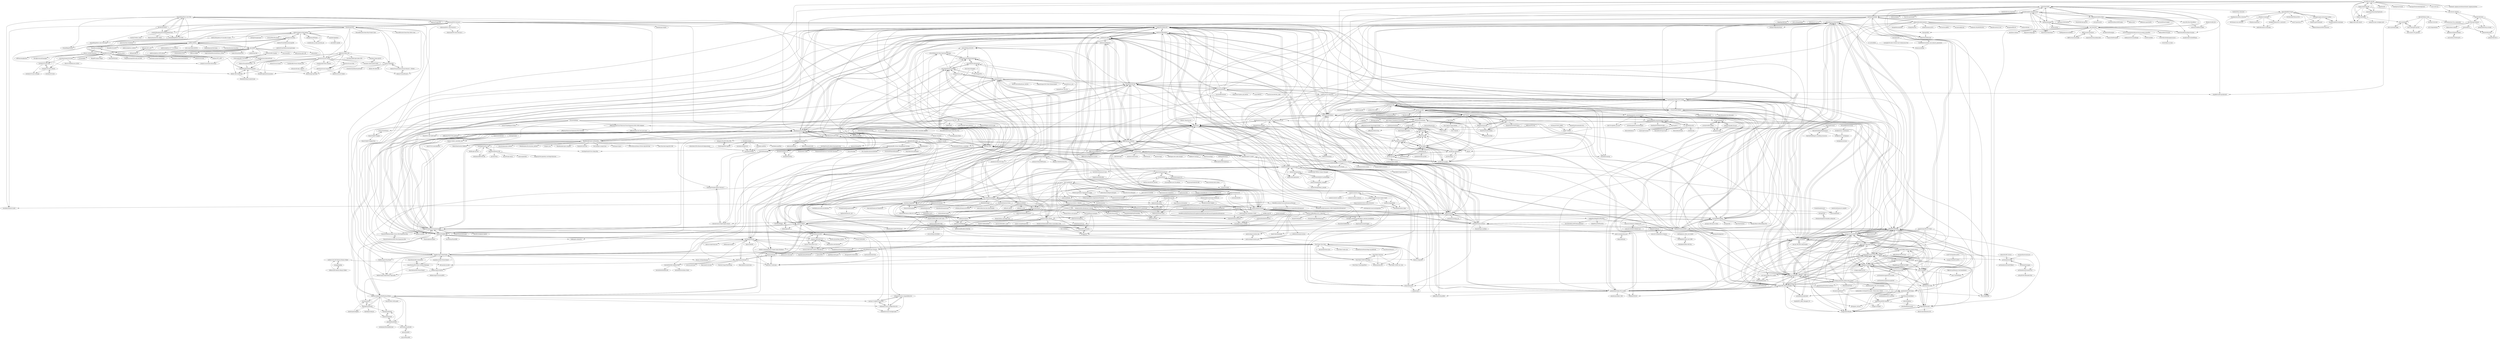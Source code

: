 digraph G {
"SabreTools/MPF" -> "saramibreak/DiscImageCreator"
"SabreTools/MPF" -> "superg/redumper"
"SabreTools/MPF" -> "aaru-dps/Aaru"
"SabreTools/MPF" -> "putnam/binmerge"
"SabreTools/MPF" -> "SabreTools/BinaryObjectScanner"
"SabreTools/MPF" -> "SabreTools/SabreTools" ["e"=1]
"SabreTools/MPF" -> "GerbilSoft/rom-properties" ["e"=1]
"SabreTools/MPF" -> "emukidid/cleanrip" ["e"=1]
"SabreTools/MPF" -> "SabreTools/NDecrypt"
"SabreTools/MPF" -> "farmerbb/RED-Project"
"SabreTools/MPF" -> "Nanook/NKit"
"SabreTools/MPF" -> "RibShark/SafeDiscShim"
"darthcloud/BlueRetro" -> "webhdx/PicoBoot"
"darthcloud/BlueRetro" -> "dangiu/PicoMemcard"
"darthcloud/BlueRetro" -> "emukidid/swiss-gc"
"darthcloud/BlueRetro" -> "ps2homebrew/Open-PS2-Loader"
"darthcloud/BlueRetro" -> "kbeckmann/PicoCart64"
"darthcloud/BlueRetro" -> "ramapcsx2/gbs-control"
"darthcloud/BlueRetro" -> "ikorb/gcvideo"
"darthcloud/BlueRetro" -> "sanni/cartreader"
"darthcloud/BlueRetro" -> "Polprzewodnikowy/SummerCart64"
"darthcloud/BlueRetro" -> "paulocode/picostation"
"darthcloud/BlueRetro" -> "x-station/xstation-releases"
"darthcloud/BlueRetro" -> "sonik-br/GDMENUCardManager"
"darthcloud/BlueRetro" -> "sd2psx/pcb"
"darthcloud/BlueRetro" -> "brad-lin/FreePSXBoot"
"darthcloud/BlueRetro" -> "MechaResearch/MechaPwn"
"toolboc/psx-pi-smbshare" -> "ps2homebrew/Open-PS2-Loader"
"toolboc/psx-pi-smbshare" -> "brad-lin/FreePSXBoot"
"toolboc/psx-pi-smbshare" -> "retronas/retronas"
"toolboc/psx-pi-smbshare" -> "dangiu/PicoMemcard"
"toolboc/psx-pi-smbshare" -> "MechaResearch/MechaPwn"
"toolboc/psx-pi-smbshare" -> "sonik-br/GDMENUCardManager"
"toolboc/psx-pi-smbshare" -> "Ryzee119/ogx360" ["e"=1]
"toolboc/psx-pi-smbshare" -> "grimdoomer/Open-PS2-Loader"
"toolboc/psx-pi-smbshare" -> "x-station/xstation-releases"
"toolboc/psx-pi-smbshare" -> "LNH-team/Lost-NDS-TV"
"toolboc/psx-pi-smbshare" -> "darthcloud/BlueRetro"
"toolboc/psx-pi-smbshare" -> "webhdx/PicoBoot"
"toolboc/psx-pi-smbshare" -> "DKWDRV/DKWDRV"
"toolboc/psx-pi-smbshare" -> "CTurt/FreeDVDBoot"
"toolboc/psx-pi-smbshare" -> "israpps/wLaunchELF_ISR"
"lcdwiki/LCD-show-kali" -> "lcdwiki/LCD-show-ubuntu"
"lcdwiki/LCD-show-kali" -> "lcdwiki/LCD-show-retropie"
"lcdwiki/LCD-show-ubuntu" -> "lcdwiki/LCD-show"
"lcdwiki/LCD-show-ubuntu" -> "lcdwiki/LCD-show-kali"
"lcdwiki/LCD-show-ubuntu" -> "lcdwiki/LCD-show-retropie"
"Redherring32/OpenTendo" -> "Redherring32/NullCIC"
"Redherring32/OpenTendo" -> "mspinksosu/NES-Power-Board"
"Redherring32/OpenTendo" -> "Redherring32/TinyTendo"
"Redherring32/OpenTendo" -> "sanni/cartreader"
"Redherring32/OpenTendo" -> "Ryzee119/OpenXenium" ["e"=1]
"Redherring32/OpenTendo" -> "Redherring32/OpenTendo-TopLoader"
"Redherring32/OpenTendo" -> "ShawMerlin/NES-Power-Module-Redesign"
"Redherring32/OpenTendo" -> "ShawMerlin/NES-Slotmaster"
"Redherring32/OpenTendo" -> "dangiu/PicoMemcard"
"Redherring32/OpenTendo" -> "mrehkopf/sd2snes"
"Redherring32/OpenTendo" -> "kbeckmann/PicoCart64"
"Redherring32/OpenTendo" -> "marqs85/ossc"
"Redherring32/OpenTendo" -> "Ryzee119/ogx360" ["e"=1]
"Redherring32/OpenTendo" -> "kalymos/PsNee"
"Redherring32/OpenTendo" -> "darthcloud/BlueRetro"
"CFSworks/wavebird-reversing" -> "Ryzee119/usb64"
"CFSworks/wavebird-reversing" -> "zwenergy/gbaHD" ["e"=1]
"CFSworks/wavebird-reversing" -> "ikorb/gcvideo"
"CFSworks/wavebird-reversing" -> "zwenergy/game.flash"
"furious/sd2snes" -> "redacted173/sd2snes"
"furious/sd2snes" -> "RedGuyyyy/sd2snes"
"juj/fbcp-ili9341" -> "notro/fbtft"
"juj/fbcp-ili9341" -> "tasanakorn/rpi-fbcp"
"juj/fbcp-ili9341" -> "Bodmer/TFT_eSPI" ["e"=1]
"juj/fbcp-ili9341" -> "goodtft/LCD-show"
"juj/fbcp-ili9341" -> "Wren6991/PicoDVI" ["e"=1]
"juj/fbcp-ili9341" -> "NeonHorizon/lipopi"
"juj/fbcp-ili9341" -> "adafruit/Adafruit-Retrogame"
"juj/fbcp-ili9341" -> "adafruit/Adafruit_ILI9341" ["e"=1]
"juj/fbcp-ili9341" -> "adafruit/Adafruit-GFX-Library" ["e"=1]
"juj/fbcp-ili9341" -> "bitbank2/SPI_LCD"
"juj/fbcp-ili9341" -> "adafruit/Adafruit-ST7735-Library" ["e"=1]
"juj/fbcp-ili9341" -> "retro-esp32/RetroESP32" ["e"=1]
"juj/fbcp-ili9341" -> "Gameboypi/SPW"
"juj/fbcp-ili9341" -> "kilograham/rp2040-doom" ["e"=1]
"juj/fbcp-ili9341" -> "micronucleus/micronucleus" ["e"=1]
"ramapcsx2/gbs-control" -> "keirf/flashfloppy" ["e"=1]
"ramapcsx2/gbs-control" -> "hoglet67/RGBtoHDMI" ["e"=1]
"ramapcsx2/gbs-control" -> "darthcloud/BlueRetro"
"ramapcsx2/gbs-control" -> "dangiu/PicoMemcard"
"ramapcsx2/gbs-control" -> "marqs85/ossc"
"ramapcsx2/gbs-control" -> "amoore2600/GBS-C_AIO"
"ramapcsx2/gbs-control" -> "dwhinham/mt32-pi" ["e"=1]
"ramapcsx2/gbs-control" -> "kalymos/PsNee"
"ramapcsx2/gbs-control" -> "captain-amygdala/pistorm" ["e"=1]
"ramapcsx2/gbs-control" -> "MickGyver/DaemonBite-Retro-Controllers-USB" ["e"=1]
"ramapcsx2/gbs-control" -> "tpunix/SAROO"
"ramapcsx2/gbs-control" -> "kbeckmann/PicoCart64"
"ramapcsx2/gbs-control" -> "Ryzee119/ogx360" ["e"=1]
"ramapcsx2/gbs-control" -> "ps2homebrew/Open-PS2-Loader"
"ramapcsx2/gbs-control" -> "sanni/cartreader"
"jsvennevid/tbl-4edges" -> "glampert/vclpp"
"jsvennevid/tbl-4edges" -> "jsvennevid/openvcl"
"ps2homebrew/wLaunchELF" -> "ps2homebrew/Open-PS2-Loader"
"ps2homebrew/wLaunchELF" -> "israpps/wLaunchELF_ISR"
"ps2homebrew/wLaunchELF" -> "israpps/HDL-Batch-installer"
"ps2homebrew/wLaunchELF" -> "israpps/FreeMcBoot-Installer"
"ps2homebrew/wLaunchELF" -> "MechaResearch/MechaPwn"
"ps2homebrew/wLaunchELF" -> "ps2homebrew/pfsshell"
"ps2homebrew/wLaunchELF" -> "ps2homebrew/hdl-dump"
"ps2homebrew/wLaunchELF" -> "ps2dev/ps2sdk"
"ps2homebrew/wLaunchELF" -> "israpps/PlayStation2-Basic-BootLoader"
"ps2homebrew/wLaunchELF" -> "rickgaiser/neutrino"
"ps2homebrew/wLaunchELF" -> "brad-lin/FreePSXBoot"
"ps2homebrew/wLaunchELF" -> "Jay-Jay-OPL/OPL-Daily-Builds"
"ps2homebrew/wLaunchELF" -> "DKWDRV/DKWDRV"
"ps2homebrew/wLaunchELF" -> "GDX-X/PFS-BatchKit-Manager"
"ps2homebrew/wLaunchELF" -> "CTurt/FreeDVDBoot"
"aaru-dps/Aaru" -> "saramibreak/DiscImageCreator"
"aaru-dps/Aaru" -> "SabreTools/MPF"
"aaru-dps/Aaru" -> "superg/redumper"
"aaru-dps/Aaru" -> "keirf/disk-utilities" ["e"=1]
"aaru-dps/Aaru" -> "SabreTools/SabreTools" ["e"=1]
"aaru-dps/Aaru" -> "davidgiven/fluxengine" ["e"=1]
"aaru-dps/Aaru" -> "archivistsguidetokryoflux/archivists-guide-to-kryoflux"
"aaru-dps/Aaru" -> "SabreTools/BinaryObjectScanner"
"aaru-dps/Aaru" -> "86Box/86BoxManager" ["e"=1]
"aaru-dps/Aaru" -> "Nanook/NKit"
"aaru-dps/Aaru" -> "dingusdev/dingusppc" ["e"=1]
"aaru-dps/Aaru" -> "TheRogueArchivist/DRML"
"aaru-dps/Aaru" -> "euanc/DiskFormatID"
"aaru-dps/Aaru" -> "KBNLresearch/iromlab"
"aaru-dps/Aaru" -> "KBNLresearch/isolyzer"
"deltabeard/Peanut-GB" -> "YouMakeTech/Pico-GB"
"deltabeard/Peanut-GB" -> "deltabeard/RP2040-GB"
"deltabeard/Peanut-GB" -> "jnz/stm32boy"
"deltabeard/Peanut-GB" -> "blazer82/gb.teensy"
"deltabeard/Peanut-GB" -> "fhoedemakers/pico-infonesPlus"
"deltabeard/Peanut-GB" -> "mierau/gamekid" ["e"=1]
"deltabeard/Peanut-GB" -> "shilga/rp2040-gameboy-cartridge-firmware" ["e"=1]
"tasanakorn/rpi-fbcp" -> "AndrewFromMelbourne/raspi2fb"
"tasanakorn/rpi-fbcp" -> "notro/fbtft"
"tasanakorn/rpi-fbcp" -> "adafruit/Adafruit-Retrogame"
"tasanakorn/rpi-fbcp" -> "juj/fbcp-ili9341"
"beardypig/ghidra-emotionengine" -> "chaoticgd/ghidra-emotionengine-reloaded"
"beardypig/ghidra-emotionengine" -> "lab313ru/ghidra_psx_ldr" ["e"=1]
"beardypig/ghidra-emotionengine" -> "astrelsky/ghidra-emotionengine"
"beardypig/ghidra-emotionengine" -> "jsvennevid/openvcl"
"beardypig/ghidra-emotionengine" -> "mlafeldt/ps2logo"
"beardypig/ghidra-emotionengine" -> "TheOnlyZac/sly1"
"waveshareteam/LCD-show" -> "goodtft/LCD-show"
"waveshareteam/LCD-show" -> "lcdwiki/LCD-show-ubuntu"
"waveshareteam/LCD-show" -> "Elecrow-RD/Elecrow-LCD35"
"waveshareteam/LCD-show" -> "lcdwiki/LCD-show-kali"
"waveshareteam/LCD-show" -> "swkim01/waveshare-dtoverlays"
"Gameboypi/SPW" -> "rlcmtzc/OpenGBZ"
"Gameboypi/SPW" -> "Gaboze-Pocaio/Gaboze-Pocaio-Round-2---Perfect"
"Gameboypi/SPW" -> "AEFeinstein/gbaZero"
"Gameboypi/SPW" -> "Gaboze-Pocaio/Round-1"
"Gameboypi/SPW" -> "kiteretro/Super-AIO"
"Gameboypi/SPW" -> "HoolyHoo/Mintybatterymonitor"
"Gameboypi/SPW" -> "MouseBiteLabs/Game-Boy-Pocket-Color" ["e"=1]
"Gameboypi/SPW" -> "othermod/PSPi-Version-6"
"Gameboypi/SPW" -> "StonedEdge/Retro-Lite-CM4"
"Gameboypi/SPW" -> "0xen/PICO-GB-CART-OLD" ["e"=1]
"Gameboypi/SPW" -> "juckettd/RaspberryPiCM4Handheld7Inch"
"Gameboypi/SPW" -> "StonedEdge/Retro-Lite-CM5"
"Gameboypi/SPW" -> "MouseBiteLabs/Game-Boy-DMG-Color" ["e"=1]
"Gameboypi/SPW" -> "kiteretro/Circuit-Sword"
"Gameboypi/SPW" -> "adafruit/Adafruit-Retrogame"
"citrus3000psi/SD2SP2" -> "citrus3000psi/GCVideo-Hardware-Designs"
"citrus3000psi/SD2SP2" -> "citrus3000psi/DCHDMI-Hardware"
"johannes-fetz/joengine" -> "yaul-org/libyaul"
"johannes-fetz/joengine" -> "Maxime-XL2/SONIC-Z-TREME"
"johannes-fetz/joengine" -> "SaturnSDK/Saturn-SDK-GCC-SH2"
"johannes-fetz/joengine" -> "robertoduarte/HyperionEngine"
"johannes-fetz/joengine" -> "satiator/satiator-menu"
"johannes-fetz/joengine" -> "polygon-studio/Blender-to-Saturn-Model-Exporter"
"johannes-fetz/joengine" -> "slinga-homebrew/Save-Game-Copier"
"johannes-fetz/joengine" -> "VGKintsugi/Ghidra-SegaSaturn-Loader"
"johannes-fetz/joengine" -> "KallistiOS/KallistiOS"
"johannes-fetz/joengine" -> "ponut64/SCSP_poneSound"
"johannes-fetz/joengine" -> "ReyeMe/SaturnRingLib"
"johannes-fetz/joengine" -> "And-0/awesome-megadrive" ["e"=1]
"johannes-fetz/joengine" -> "viciious/d32xr"
"johannes-fetz/joengine" -> "andwn/marsdev" ["e"=1]
"johannes-fetz/joengine" -> "hitomi2500/wasca"
"Plombo/vcromclaim" -> "JanErikGunnar/vcromclaim"
"Plombo/vcromclaim" -> "htv04/mmlc-dac-extractor"
"Plombo/vcromclaim" -> "Plombo/romextract"
"Plombo/vcromclaim" -> "AwakeEchidna/wiiu-vc-extractor"
"oyvindln/vhs-decode" -> "happycube/ld-decode"
"oyvindln/vhs-decode" -> "Stefan-Olt/MISRC"
"oyvindln/vhs-decode" -> "simoninns/DomesdayDuplicator"
"oyvindln/vhs-decode" -> "happycube/cxadc-linux3"
"oyvindln/vhs-decode" -> "fsphil/hacktv" ["e"=1]
"oyvindln/vhs-decode" -> "ali1234/vhs-teletext"
"oyvindln/vhs-decode" -> "keirf/greaseweazle" ["e"=1]
"oyvindln/vhs-decode" -> "harrypm/DomesdayDuplicator"
"oyvindln/vhs-decode" -> "rust-av/Av1an" ["e"=1]
"oyvindln/vhs-decode" -> "kbeckmann/PicoCart64"
"oyvindln/vhs-decode" -> "keirf/flashfloppy" ["e"=1]
"oyvindln/vhs-decode" -> "retronas/retronas"
"oyvindln/vhs-decode" -> "SabreTools/MPF"
"oyvindln/vhs-decode" -> "oerg866/win98-quickinstall" ["e"=1]
"oyvindln/vhs-decode" -> "automatic-ripping-machine/automatic-ripping-machine" ["e"=1]
"Gmanmodz/RVL-Power-Management-System" -> "Aurelio92/GCPlus-2.0"
"Gmanmodz/RVL-Power-Management-System" -> "Gmanmodz/U-AMP"
"Gmanmodz/RVL-Power-Management-System" -> "Gmanmodz/Dreamcast-Controller-Emulator"
"Gmanmodz/RVL-Power-Management-System" -> "Aurelio92/GCPlus"
"simoninns/DomesdayDuplicator" -> "happycube/ld-decode"
"simoninns/DomesdayDuplicator" -> "oyvindln/vhs-decode"
"simoninns/DomesdayDuplicator" -> "Stefan-Olt/MISRC"
"RatchetModding/Replanetizer" -> "chaoticgd/wrench"
"RatchetModding/Replanetizer" -> "RatchetModding/rac-modding-resources"
"RatchetModding/Replanetizer" -> "bordplate/rac1-multiplayer"
"chaoticgd/wrench" -> "RatchetModding/Replanetizer"
"chaoticgd/wrench" -> "RatchetModding/rac-modding-resources"
"chaoticgd/wrench" -> "chaoticgd/vutrace"
"brainstream/OPL-PC-Tools" -> "israpps/FreeMcBoot-Installer"
"brainstream/OPL-PC-Tools" -> "israpps/Funtuna-Fork"
"brainstream/OPL-PC-Tools" -> "israpps/PlayStation2-Basic-BootLoader"
"brainstream/OPL-PC-Tools" -> "rickgaiser/neutrino"
"brainstream/OPL-PC-Tools" -> "israpps/wLaunchELF_ISR"
"brainstream/OPL-PC-Tools" -> "ps2homebrew/wLaunchELF"
"brainstream/OPL-PC-Tools" -> "putnam/binmerge"
"Infinest/GB-Memory-Binary-Maker" -> "orangeglo/gbnp"
"Infinest/GB-Memory-Binary-Maker" -> "moldov31337/SF-Memory-Binary-Maker"
"filipalac/240pTestSuite-PS1" -> "ArtemioUrbina/240pTestSuite"
"DC-SWAT/DreamShell" -> "KallistiOS/KallistiOS"
"DC-SWAT/DreamShell" -> "Cpasjuste/retrodream"
"DC-SWAT/DreamShell" -> "sonik-br/GDMENUCardManager"
"DC-SWAT/DreamShell" -> "chriz2600/DreamcastHDMI"
"DC-SWAT/DreamShell" -> "mackieks/MaplePad"
"DC-SWAT/DreamShell" -> "zeldin/iceGDROM"
"DC-SWAT/DreamShell" -> "Kazade/dreampi"
"DC-SWAT/DreamShell" -> "ljsebald/KallistiOS"
"DC-SWAT/DreamShell" -> "Cpasjuste/dreamboot"
"DC-SWAT/DreamShell" -> "DerekPascarella/UniversalDreamcastPatcher"
"DC-SWAT/DreamShell" -> "OrangeFox86/DreamPicoPort"
"DC-SWAT/DreamShell" -> "Nold360/mksdiso"
"DC-SWAT/DreamShell" -> "KallistiOS/kos-ports"
"DC-SWAT/DreamShell" -> "citrus3000psi/DCHDMI-Hardware"
"DC-SWAT/DreamShell" -> "Kochise/dreamcast-docs"
"PSUThings/PSU" -> "chriz2600/PicoDreamcast"
"VitorVilela7/SA1-Root" -> "VitorVilela7/fastrom"
"VitorVilela7/SA1-Root" -> "VitorVilela7/SMW-SA1-Pack"
"VitorVilela7/SA1-Root" -> "mrehkopf/sd2snes"
"VitorVilela7/SA1-Root" -> "DerKoun/bsnes-hd" ["e"=1]
"VitorVilela7/SA1-Root" -> "redacted173/sd2snes"
"VitorVilela7/SA1-Root" -> "devinacker/bsnes-plus" ["e"=1]
"VitorVilela7/SA1-Root" -> "Myself086/Project-Nested"
"VitorVilela7/SA1-Root" -> "VitorVilela7/wide-snes" ["e"=1]
"VitorVilela7/SA1-Root" -> "furious/sd2snes"
"VitorVilela7/SA1-Root" -> "SmokeMonsterPacks/Mega-Sg-Jailbreak" ["e"=1]
"VitorVilela7/SA1-Root" -> "SourMesen/Mesen-S" ["e"=1]
"VitorVilela7/SA1-Root" -> "frederic-mahe/Hardware-Target-Game-Database" ["e"=1]
"VitorVilela7/SA1-Root" -> "VitorVilela7/SNES-SA-1-doc"
"VitorVilela7/SA1-Root" -> "SmokeMonsterPacks/Super-NT-Jailbreak" ["e"=1]
"VitorVilela7/SA1-Root" -> "tpunix/SAROO"
"kiteretro/Circuit-Gem" -> "kiteretro/Circuit-Shield"
"kiteretro/Circuit-Gem" -> "kiteretro/Circuit-Sword-Lite"
"VitorVilela7/SMW-SA1-Pack" -> "VitorVilela7/SA1-Root"
"VitorVilela7/SMW-SA1-Pack" -> "VitorVilela7/fastrom"
"VitorVilela7/SMW-SA1-Pack" -> "VitorVilela7/SNES-SA-1-doc"
"VitorVilela7/SMW-SA1-Pack" -> "DerKoun/bsnes-hd" ["e"=1]
"VitorVilela7/SMW-SA1-Pack" -> "redacted173/sd2snes"
"VitorVilela7/SMW-SA1-Pack" -> "VitorVilela7/SnesSpeedTest" ["e"=1]
"WydD/sf30ac-extractor" -> "ValadAmoleo/sf30ac-extractor"
"rlcmtzc/OpenGBZ" -> "Gaboze-Pocaio/Round-1"
"rlcmtzc/OpenGBZ" -> "Gaboze-Pocaio/Gaboze-Pocaio-Round-2---Perfect"
"rlcmtzc/OpenGBZ" -> "kiteretro/pcb-gbr-files"
"rlcmtzc/OpenGBZ" -> "32teeth/GameBoyDuinoPocket"
"rlcmtzc/OpenGBZ" -> "Helder1981/BK-GBC"
"mholgatem/GPIOnext" -> "recalbox/mk_arcade_joystick_rpi"
"mholgatem/GPIOnext" -> "adafruit/Adafruit-Retrogame"
"citrus3000psi/DCHDMI-Hardware" -> "chriz2600/DreamcastHDMI"
"citrus3000psi/DCHDMI-Hardware" -> "citrus3000psi/GCVideo-Hardware-Designs"
"citrus3000psi/DCHDMI-Hardware" -> "chriz2600/PicoDreamcast"
"thestr4ng3r/mymcplus" -> "ps2dev/mymc"
"watterott/RPi-Display" -> "5Volt-Junkie/RPi-Tron-Radio"
"Gaboze-Pocaio/Gaboze-Pocaio-Round-2---Perfect" -> "Gaboze-Pocaio/Round-1"
"Gaboze-Pocaio/Gaboze-Pocaio-Round-2---Perfect" -> "rlcmtzc/OpenGBZ"
"TnA-Plastic/FreeMcBoot" -> "ps2homebrew/hdl-dump"
"TnA-Plastic/FreeMcBoot" -> "AnimMouse/POPS-binaries"
"TnA-Plastic/FreeMcBoot" -> "xfwcfw/kelftool"
"adafruit/Adafruit-Retrogame" -> "recalbox/mk_arcade_joystick_rpi"
"adafruit/Adafruit-Retrogame" -> "tasanakorn/rpi-fbcp"
"adafruit/Adafruit-Retrogame" -> "HoolyHoo/Mintybatterymonitor"
"adafruit/Adafruit-Retrogame" -> "mmoller2k/pikeyd"
"adafruit/Adafruit-Retrogame" -> "mholgatem/gpioneer"
"adafruit/Adafruit-Retrogame" -> "mholgatem/GPIOnext"
"adafruit/Adafruit-Retrogame" -> "kiteretro/Circuit-Sword"
"adafruit/Adafruit-Retrogame" -> "kiteretro/Super-AIO"
"adafruit/Adafruit-Retrogame" -> "zerojay/RetroPie-Extra" ["e"=1]
"adafruit/Adafruit-Retrogame" -> "Helder1981/OneForAll"
"adafruit/Adafruit-Retrogame" -> "adafruit/Raspberry-Pi-Installer-Scripts"
"SabreTools/BinaryObjectScanner" -> "mnadareski/UnshieldSharp"
"doyousketch2/SatRGB" -> "cyberwarriorx/yssloader"
"chriz2600/PicoDreamcast" -> "PSUThings/PSU"
"chriz2600/PicoDreamcast" -> "citrus3000psi/DCHDMI-Hardware"
"chriz2600/PicoDreamcast" -> "chriz2600/DreamcastHDMI"
"moldov31337/SF-Memory-Binary-Maker" -> "devinacker/roswell"
"moldov31337/SF-Memory-Binary-Maker" -> "orangeglo/gbnp"
"VGKintsugi/Ghidra-SegaSaturn-Processor" -> "VGKintsugi/Ghidra-SegaSaturn-Loader"
"AnimMouse/POPS-binaries" -> "israpps/KELFBinder"
"AnimMouse/POPS-binaries" -> "israpps/BDMAssault"
"AnimMouse/POPS-binaries" -> "israpps/FreeMcBoot-Installer"
"AnimMouse/POPS-binaries" -> "TnA-Plastic/FreeMcBoot"
"AnimMouse/POPS-binaries" -> "israpps/cue2pops"
"AnimMouse/POPS-binaries" -> "fjtrujy/ps2_drivers"
"SabreTools/NDecrypt" -> "DarkMatterCore/dom_xml_dataset_generators"
"archivistsguidetokryoflux/archivists-guide-to-kryoflux" -> "euanc/DiskFormatID"
"archivistsguidetokryoflux/archivists-guide-to-kryoflux" -> "CCA-Public/diskimageprocessor"
"archivistsguidetokryoflux/archivists-guide-to-kryoflux" -> "UAlbanyArchives/mailbagit"
"archivistsguidetokryoflux/archivists-guide-to-kryoflux" -> "tw4l/brunnhilde" ["e"=1]
"kiteretro/Circuit-Sword" -> "kiteretro/Super-AIO"
"kiteretro/Circuit-Sword" -> "kiteretro/Circuit-Sword-Lite"
"kiteretro/Circuit-Sword" -> "kiteretro/Circuit-Shield"
"kiteretro/Circuit-Sword" -> "eltoozero/lol-gbz_3dparts"
"kiteretro/Circuit-Sword" -> "kiteretro/Circuit-Gem"
"kiteretro/Circuit-Sword" -> "weese/Circuit-Sword"
"kiteretro/Circuit-Sword" -> "kiteretro/pcb-gbr-files"
"kiteretro/Circuit-Sword" -> "Helder1981/OneForAll"
"kiteretro/Circuit-Sword" -> "rlcmtzc/OpenGBZ"
"kiteretro/Circuit-Sword" -> "Camble/GBZ-Power-Monitor_PB"
"kiteretro/Circuit-Sword" -> "HoolyHoo/gbzbatterymonitor"
"kiteretro/Circuit-Sword" -> "Camble/Safe-Power-Monitor"
"kiteretro/Circuit-Sword" -> "Gaboze-Pocaio/Kickstarter"
"kiteretro/Circuit-Sword-Lite" -> "kiteretro/Circuit-Shield"
"kiteretro/Circuit-Sword-Lite" -> "kiteretro/pcb-gbr-files"
"mspinksosu/NES-Power-Board" -> "Redherring32/OpenTendo"
"mspinksosu/NES-Power-Board" -> "Redherring32/NullCIC"
"ps2homebrew/Fceumm-PS2" -> "ps2homebrew/pgen"
"ps2homebrew/Fceumm-PS2" -> "infval/PSMS-Reloaded-New"
"ps2homebrew/pgen" -> "ps2homebrew/Fceumm-PS2"
"ps2homebrew/pgen" -> "ps2homebrew/SMS"
"Gaboze-Pocaio/Kickstarter" -> "HoolyHoo/Mintybatterymonitor"
"Gaboze-Pocaio/Kickstarter" -> "GameboyZero/GabozePocaio"
"tvspelsfreak/texconv" -> "pcercuei/AICAOS"
"eltoozero/lol-gbz_3dparts" -> "kiteretro/pcb-gbr-files"
"orryverducci/TtxFromTS" -> "gkthemac/QTeletextMaker"
"sizious/dcload-ip" -> "KallistiOS/dcload-serial"
"Maxime-XL2/SONIC-Z-TREME" -> "ponut64/SCSP_poneSound"
"Maxime-XL2/SONIC-Z-TREME" -> "SaturnSDK/Saturn-SDK-SGL"
"Maxime-XL2/SONIC-Z-TREME" -> "EmeraldNova/Seniriu"
"Maxime-XL2/SONIC-Z-TREME" -> "andersm/SATNKernel"
"Ravenslofty/prussia" -> "frno7/qemu"
"dreamcastdevs/dreamcast_tutorial" -> "Protofall/Crayon-Utilities"
"dreamcastdevs/dreamcast_tutorial" -> "sizious/dcload-serial"
"dreamcastdevs/dreamcast_tutorial" -> "Moopthehedgehog/DreamHAL"
"lcdwiki/LCD-show" -> "lcdwiki/LCD-show-ubuntu"
"madmodder123/OpenPS2Loader_Widescreen_Cheats" -> "Tom-Bruise/PS2-OPL-CFG-Database"
"jimmikaelkael/eromdir" -> "xfwcfw/kelftool"
"cjcliffe/CubicVR" -> "Protofall/Crayon-Utilities"
"cjcliffe/CubicVR" -> "CaptainDreamcast/prism"
"bitbank2/BB-CP" -> "bitbank2/SPI_LCD"
"db-electronics/triple-bypass-kicad" -> "tianfeng33/triple-bypass-Version-2"
"mrneo240/neoIP" -> "multimediamike/dreamroq"
"mrneo240/neoIP" -> "Protofall/Crayon-Utilities"
"Gaboze-Pocaio/Round-1" -> "Gaboze-Pocaio/Gaboze-Pocaio-Round-2---Perfect"
"elepro/Anthony" -> "paolo-caroni/ps3mca-ps1"
"HoolyHoo/MintyComboScript" -> "HoolyHoo/Mintybatterymonitor"
"Helder1981/OneForAll" -> "HoolyHoo/Mintybatterymonitor"
"Helder1981/OneForAll" -> "HoolyHoo/MintyComboScript"
"EmeraldNova/Seniriu" -> "nfroggy/sbl"
"EmeraldNova/Seniriu" -> "andersm/SATNKernel"
"jsvennevid/openvcl" -> "glampert/vclpp"
"jsvennevid/openvcl" -> "glampert/quake2-for-ps2"
"jsvennevid/openvcl" -> "jsvennevid/tbl-4edges"
"multimediamike/dreamroq" -> "Protofall/Crayon-Utilities"
"tehKaiN/smdCart" -> "soniccd123/OpenDrive-Genesis"
"ole00/genesis_flash_cart_8mbit" -> "MiGeRA/MD-Flash-Cart-4MB"
"danielkraak/GC-Loader" -> "emukidid/swiss-gc"
"danielkraak/GC-Loader" -> "Pezz82/MemCard-Pro-Packs"
"danielkraak/GC-Loader" -> "x-station/xstation-releases"
"danielkraak/GC-Loader" -> "suloku/gcmm"
"danielkraak/GC-Loader" -> "OffBroadway/cubeboot"
"danielkraak/GC-Loader" -> "ikorb/gcvideo"
"sonik-br/GDMENUCardManager" -> "mrneo240/openmenu"
"sonik-br/GDMENUCardManager" -> "megavolt85/openmenu"
"sonik-br/GDMENUCardManager" -> "mrneo240/GDMENUCardManager"
"sonik-br/GDMENUCardManager" -> "x-station/xstation-releases"
"sonik-br/GDMENUCardManager" -> "DC-SWAT/DreamShell"
"sonik-br/GDMENUCardManager" -> "Louhike/Ugly-GDEmu-Games-Manager"
"sonik-br/GDMENUCardManager" -> "DerekPascarella/UniversalDreamcastPatcher"
"sonik-br/GDMENUCardManager" -> "mrneo240/openMenu_imagedb"
"sonik-br/GDMENUCardManager" -> "tpunix/SAROO"
"sonik-br/GDMENUCardManager" -> "sd2psx/pcb"
"sonik-br/GDMENUCardManager" -> "chriz2600/PicoDreamcast"
"sonik-br/GDMENUCardManager" -> "jnmartin84/doom64-dc"
"sonik-br/GDMENUCardManager" -> "esc0rtd3w/dreamcast-tools"
"sonik-br/GDMENUCardManager" -> "darthcloud/BlueRetro"
"sonik-br/GDMENUCardManager" -> "grimdoomer/Open-PS2-Loader"
"Cpasjuste/dreamboot" -> "Cpasjuste/retrodream"
"Redherring32/NullCIC" -> "Redherring32/OpenTendo"
"Redherring32/NullCIC" -> "Redherring32/OpenTendo-TopLoader"
"Redherring32/NullCIC" -> "Redherring32/UniversalPPU"
"db260179/ps3syscon" -> "sd2psx/pcb"
"ps2dev/ps2dev" -> "ps2dev/ps2sdk"
"ps2dev/ps2dev" -> "ps2dev/ps2toolchain"
"ps2dev/ps2dev" -> "ps2dev/ps2sdk-ports"
"ps2dev/ps2dev" -> "h4570/tyra"
"ps2dev/ps2dev" -> "ps2dev/gsKit"
"ps2dev/ps2dev" -> "ps2dev/ps2client"
"ps2dev/ps2dev" -> "chaoticgd/ghidra-emotionengine-reloaded"
"ps2dev/ps2dev" -> "ps2dev/ps2-packer"
"ps2dev/ps2dev" -> "DanielSant0s/AthenaEnv"
"ps2dev/ps2dev" -> "ps2dev/ps2link"
"ps2dev/ps2dev" -> "DanielSant0s/Enceladus"
"ps2dev/ps2dev" -> "beardypig/ghidra-emotionengine"
"ps2dev/ps2dev" -> "ps2homebrew/wLaunchELF"
"ps2dev/ps2dev" -> "DarrenRainey/PS2-Programming-Docs"
"ps2dev/ps2dev" -> "XboxDev/nxdk" ["e"=1]
"ShendoXT/memcardrex" -> "ShendoXT/memcarduino"
"ShendoXT/memcardrex" -> "brad-lin/FreePSXBoot"
"ShendoXT/memcardrex" -> "dangiu/PicoMemcard"
"ShendoXT/memcardrex" -> "paolo-caroni/ps3mca-ps1"
"ShendoXT/memcardrex" -> "MechaResearch/MechaPwn"
"ShendoXT/memcardrex" -> "socram8888/tonyhax"
"ShendoXT/memcardrex" -> "ps2homebrew/wLaunchELF"
"ShendoXT/memcardrex" -> "paulocode/picostation"
"ShendoXT/memcardrex" -> "Lameguy64/mkpsxiso" ["e"=1]
"ShendoXT/memcardrex" -> "AmatCoder/mednaffe" ["e"=1]
"ShendoXT/memcardrex" -> "x-station/xstation-releases"
"ShendoXT/memcardrex" -> "sd2psx/pcb"
"ShendoXT/memcardrex" -> "ps2homebrew/Open-PS2-Loader"
"ShendoXT/memcardrex" -> "israpps/wLaunchELF_ISR"
"ShendoXT/memcardrex" -> "Polprzewodnikowy/N64FlashcartMenu"
"unknownbrackets/maxcso" -> "umageddon/namDHC" ["e"=1]
"unknownbrackets/maxcso" -> "Exzap/ZArchive"
"unknownbrackets/maxcso" -> "israpps/wLaunchELF_ISR"
"unknownbrackets/maxcso" -> "putnam/binmerge"
"unknownbrackets/maxcso" -> "sethfoxen/maxcsoGUI"
"unknownbrackets/maxcso" -> "PSP-Archive/ARK-4" ["e"=1]
"unknownbrackets/maxcso" -> "unexpectedpanda/retool" ["e"=1]
"unknownbrackets/maxcso" -> "bucanero/pkgi-psp" ["e"=1]
"unknownbrackets/maxcso" -> "drakewill-CRL/ROMSorter" ["e"=1]
"unknownbrackets/maxcso" -> "ShendoXT/memcardrex"
"unknownbrackets/maxcso" -> "XboxDev/extract-xiso" ["e"=1]
"unknownbrackets/maxcso" -> "VitorVilela7/SA1-Root"
"unknownbrackets/maxcso" -> "saramibreak/DiscImageCreator"
"unknownbrackets/maxcso" -> "flyinghead/flycast" ["e"=1]
"unknownbrackets/maxcso" -> "inolen/redream" ["e"=1]
"farmerbb/RED-Project" -> "shawngmc/game-extraction-toolbox"
"farmerbb/RED-Project" -> "AwakeEchidna/wiiu-vc-extractor"
"farmerbb/RED-Project" -> "Masquerade64/Cowabunga"
"farmerbb/RED-Project" -> "Mr-Berzerk/PSXtract2021"
"farmerbb/RED-Project" -> "ValadAmoleo/sf30ac-extractor"
"farmerbb/RED-Project" -> "htv04/mmlc-dac-extractor"
"farmerbb/RED-Project" -> "Infinest/Gimmick-ROM-extractor"
"farmerbb/RED-Project" -> "lioneltrs/goNCommand"
"farmerbb/RED-Project" -> "has207/psxtract-2"
"farmerbb/RED-Project" -> "Plombo/vcromclaim"
"ali1234/vhs-teletext" -> "peterkvt80/vbit2"
"recalbox/mk_arcade_joystick_rpi" -> "adafruit/Adafruit-Retrogame"
"ShendoXT/memcarduino" -> "ShendoXT/memcardrex"
"ShendoXT/memcarduino" -> "dangiu/PicoMemcard"
"ShendoXT/memcarduino" -> "brad-lin/FreePSXBoot"
"ShendoXT/memcarduino" -> "paolo-caroni/ps3mca-ps1"
"ShendoXT/memcarduino" -> "kalymos/PsNee"
"ShendoXT/memcarduino" -> "JonathanDotCel/unirom8_bootdisc_and_firmware_for_ps1"
"ShendoXT/memcarduino" -> "paulocode/picostation"
"ShendoXT/memcarduino" -> "socram8888/tonyhax"
"ShendoXT/memcarduino" -> "sd2psx/pcb"
"ShendoXT/memcarduino" -> "ShendoXT/ps1cardlink"
"ShendoXT/memcarduino" -> "JonathanDotCel/NOTPSXSerial"
"ShendoXT/memcarduino" -> "sd2psx/firmware"
"ShendoXT/memcarduino" -> "MechaResearch/MechaPwn"
"CTurt/FreeDVDBoot" -> "ps2homebrew/Open-PS2-Loader"
"CTurt/FreeDVDBoot" -> "brad-lin/FreePSXBoot"
"CTurt/FreeDVDBoot" -> "ps2homebrew/wLaunchELF"
"CTurt/FreeDVDBoot" -> "MechaResearch/MechaPwn"
"CTurt/FreeDVDBoot" -> "socram8888/tonyhax"
"CTurt/FreeDVDBoot" -> "FIX94/Nintendont" ["e"=1]
"CTurt/FreeDVDBoot" -> "israpps/FreeMcBoot-Installer"
"CTurt/FreeDVDBoot" -> "ps2dev/ps2sdk"
"CTurt/FreeDVDBoot" -> "aldostools/webMAN-MOD" ["e"=1]
"CTurt/FreeDVDBoot" -> "dangiu/PicoMemcard"
"CTurt/FreeDVDBoot" -> "emukidid/swiss-gc"
"CTurt/FreeDVDBoot" -> "kalymos/PsNee"
"CTurt/FreeDVDBoot" -> "ShendoXT/memcardrex"
"CTurt/FreeDVDBoot" -> "Cxbx-Reloaded/Cxbx-Reloaded" ["e"=1]
"CTurt/FreeDVDBoot" -> "Rocky5/Xbox-Softmodding-Tool" ["e"=1]
"darthcloud/BlueRetroHW" -> "darthcloud/BlueRetroWebCfg"
"darthcloud/BlueRetroHW" -> "pmgducati/Blue-Retro-AIO-Units"
"dreamcastdevs/awesome-dreamcast" -> "dreamcastdevs/dreamcast_tutorial"
"dreamcastdevs/awesome-dreamcast" -> "Kazade/GLdc"
"dreamcastdevs/awesome-dreamcast" -> "Kazade/simulant-engine"
"JonathanDotCel/unirom8_bootdisc_and_firmware_for_ps1" -> "JonathanDotCel/NOTPSXSerial"
"JonathanDotCel/unirom8_bootdisc_and_firmware_for_ps1" -> "brad-lin/FreePSXBoot"
"JonathanDotCel/unirom8_bootdisc_and_firmware_for_ps1" -> "socram8888/tonyhax"
"JonathanDotCel/unirom8_bootdisc_and_firmware_for_ps1" -> "sd2psx/pcb"
"JonathanDotCel/unirom8_bootdisc_and_firmware_for_ps1" -> "Lameguy64/mkpsxiso" ["e"=1]
"JonathanDotCel/unirom8_bootdisc_and_firmware_for_ps1" -> "ShendoXT/memcarduino"
"JonathanDotCel/unirom8_bootdisc_and_firmware_for_ps1" -> "dangiu/PicoMemcard"
"JonathanDotCel/unirom8_bootdisc_and_firmware_for_ps1" -> "sd2psx/firmware"
"JonathanDotCel/unirom8_bootdisc_and_firmware_for_ps1" -> "ShendoXT/biosdumper"
"Myself086/Project-Nested" -> "VitorVilela7/SA1-Root"
"Myself086/Project-Nested" -> "redacted173/sd2snes"
"Myself086/Project-Nested" -> "furious/sd2snes"
"Myself086/Project-Nested" -> "hcs64/neon64v2"
"Myself086/Project-Nested" -> "Polprzewodnikowy/SummerCart64"
"Myself086/Project-Nested" -> "Redherring32/OpenTendo"
"Myself086/Project-Nested" -> "mrehkopf/sd2snes"
"Myself086/Project-Nested" -> "VitorVilela7/fastrom"
"Myself086/Project-Nested" -> "andwn/cave-story-md" ["e"=1]
"Myself086/Project-Nested" -> "RandalLinden/DOOM-FX" ["e"=1]
"Myself086/Project-Nested" -> "DC-SWAT/DreamShell"
"Myself086/Project-Nested" -> "rasteri/PiPU" ["e"=1]
"Myself086/Project-Nested" -> "fgsfdsfgs/sm64-port" ["e"=1]
"Myself086/Project-Nested" -> "iProgramMC/CelesteNES"
"Myself086/Project-Nested" -> "IsoFrieze/DiztinGUIsh" ["e"=1]
"ikorb/gcvideo" -> "emukidid/swiss-gc"
"ikorb/gcvideo" -> "marqs85/ossc"
"ikorb/gcvideo" -> "webhdx/PicoBoot"
"ikorb/gcvideo" -> "OffBroadway/cubeboot"
"ikorb/gcvideo" -> "darthcloud/BlueRetro"
"ikorb/gcvideo" -> "danielkraak/GC-Loader"
"ikorb/gcvideo" -> "redolution/gekkoboot"
"ikorb/gcvideo" -> "chriz2600/DreamcastHDMI"
"ikorb/gcvideo" -> "citrus3000psi/SD2SP2"
"ikorb/gcvideo" -> "suloku/gcmm"
"ikorb/gcvideo" -> "borti4938/n64rgb"
"ikorb/gcvideo" -> "mrehkopf/sd2snes"
"ikorb/gcvideo" -> "Polprzewodnikowy/SummerCart64"
"ikorb/gcvideo" -> "citrus3000psi/GCVideo-Hardware-Designs"
"ikorb/gcvideo" -> "OffBroadway/flippydrive"
"satiator/compatibility" -> "retrohead/satiator-rings"
"lambertjamesd/gb64" -> "hcs64/neon64v2"
"Kazade/simulant-engine" -> "Kazade/GLdc"
"Kazade/simulant-engine" -> "CaptainDreamcast/prism"
"5Volt-Junkie/RPi-Tron-Radio" -> "watterott/RPi-Display"
"Cpasjuste/retrodream" -> "Cpasjuste/dreamboot"
"Tom-Bruise/PS2-OPL-CFG-Database" -> "madmodder123/OpenPS2Loader_Widescreen_Cheats"
"elmariolo/OPL-Server" -> "ps2homebrew/SMS"
"Ryzee119/usb64" -> "Ryzee119/n64_controller_test"
"Ryzee119/usb64" -> "Ryzee119/n360"
"tianfeng33/triple-bypass-Version-2" -> "db-electronics/triple-bypass-kicad"
"cyberwarriorx/pseudosaturn" -> "hitomi2500/wasca"
"cyberwarriorx/pseudosaturn" -> "cyberwarriorx/iapetus"
"cyberwarriorx/pseudosaturn" -> "andersm/usbcart"
"cyberwarriorx/pseudosaturn" -> "hitomi2500/ss-cartridge-case"
"borti4938/SNES-AddOn-PCBs" -> "borti4938/NESRGB-IGR"
"borti4938/SNES-AddOn-PCBs" -> "borti4938/Switchless-Mods"
"RatchetModding/rac-modding-resources" -> "RatchetModding/Replanetizer"
"slinga-homebrew/Save-Game-Copier" -> "slinga-homebrew/Save-Game-Extractor"
"slinga-homebrew/Save-Game-Copier" -> "satiator/compatibility"
"slinga-homebrew/Save-Game-Copier" -> "satiator/satiator-menu"
"slinga-homebrew/Save-Game-Copier" -> "retrohead/satiator-rings"
"slinga-homebrew/Save-Game-Copier" -> "hitomi2500/ss-save-parser"
"JSnowden33/Wii-Bluetooth-Replacement" -> "mackieks/AVEflex"
"redacted173/sd2snes" -> "furious/sd2snes"
"xfwcfw/kelftool" -> "jimmikaelkael/eromdir"
"orangeglo/gbnp" -> "moldov31337/SF-Memory-Binary-Maker"
"orangeglo/gbnp" -> "Infinest/GB-Memory-Binary-Maker"
"soniccd123/Genesis-FeRAM-Cart" -> "soniccd123/OpenDrive-Genesis"
"soniccd123/Genesis-FeRAM-Cart" -> "soniccd123/SNES-FeRAM-Cart"
"soniccd123/Genesis-FeRAM-Cart" -> "tehKaiN/smdCart"
"Redherring32/TinyTendo" -> "Redherring32/OpenTendo-TopLoader"
"gameblabla/altra64" -> "ariahiro64/altra64"
"gameblabla/altra64" -> "Suprapote/Altra64"
"gameblabla/altra64" -> "networkfusion/altra64"
"gameblabla/altra64" -> "mrdemkin/N64noAAPatcher"
"parasyte/alt64" -> "networkfusion/altra64"
"parasyte/alt64" -> "anacierdem/ed64"
"JonathanDotCel/NOTPSXSerial" -> "JonathanDotCel/unirom8_bootdisc_and_firmware_for_ps1"
"hcs64/neon64v2" -> "Hydr8gon/sodium64"
"gkthemac/QTeletextMaker" -> "orryverducci/TtxFromTS"
"ps2homebrew/pfsshell" -> "ps2homebrew/hdl-dump"
"ps2homebrew/pfsshell" -> "leyed0/PFS_HDD_Manager_VS"
"ps2homebrew/pfsshell" -> "israpps/HDL-Batch-installer"
"ps2homebrew/pfsshell" -> "ps2homebrew/wLaunchELF"
"Ryzee119/n64_controller_test" -> "max257612/controllertest"
"VGKintsugi/Ghidra-SegaSaturn-Loader" -> "VGKintsugi/Ghidra-SegaSaturn-Processor"
"VGKintsugi/Ghidra-SegaSaturn-Loader" -> "cyberwarriorx/yssloader"
"ValadAmoleo/sf30ac-extractor" -> "JanErikGunnar/vcromclaim"
"SaturnSDK/Saturn-SDK-GCC-SH2" -> "andersm/usbcart"
"SaturnSDK/Saturn-SDK-GCC-SH2" -> "andersm/SATNKernel"
"SaturnSDK/Saturn-SDK-GCC-SH2" -> "hitomi2500/wasca"
"Aurelio92/GCPlus-2.0" -> "Gmanmodz/RVL-Power-Management-System"
"Aurelio92/GCPlus-2.0" -> "Aurelio92/GCPlus"
"ponut64/SCSP_poneSound" -> "yaul-org/libyaul-examples"
"ponut64/SCSP_poneSound" -> "nfroggy/sbl"
"ljsebald/KallistiOS" -> "ljsebald/kos-ports"
"slinga-homebrew/Save-Game-Extractor" -> "slinga-homebrew/Save-Game-Copier"
"VTSTech/VTSPS2-HBDL" -> "jmgk77/CHIP8"
"LNH-team/Lost-NDS-TV" -> "zwenergy/gbaHD" ["e"=1]
"LNH-team/Lost-NDS-TV" -> "LNH-team/lnh-team.github.io"
"LNH-team/Lost-NDS-TV" -> "dangiu/PicoMemcard"
"LNH-team/Lost-NDS-TV" -> "Gekkio/gb-schematics" ["e"=1]
"LNH-team/Lost-NDS-TV" -> "mrehkopf/sd2snes"
"LNH-team/Lost-NDS-TV" -> "Redherring32/OpenTendo"
"LNH-team/Lost-NDS-TV" -> "AntonioND/gba-switch-to-gbc" ["e"=1]
"LNH-team/Lost-NDS-TV" -> "Ryzee119/usb64"
"LNH-team/Lost-NDS-TV" -> "sd2psx/pcb"
"LNH-team/Lost-NDS-TV" -> "Polprzewodnikowy/SummerCart64"
"LNH-team/Lost-NDS-TV" -> "pinobatch/240p-test-mini" ["e"=1]
"LNH-team/Lost-NDS-TV" -> "Zekfoo/AGZ" ["e"=1]
"suloku/gcmm" -> "emukidid/cleanrip" ["e"=1]
"suloku/gcmm" -> "emukidid/swiss-gc"
"suloku/gcmm" -> "dborth/fceugx" ["e"=1]
"suloku/gcmm" -> "dborth/snes9xgx" ["e"=1]
"suloku/gcmm" -> "dborth/vbagx" ["e"=1]
"suloku/gcmm" -> "redolution/gekkoboot"
"suloku/gcmm" -> "danielkraak/GC-Loader"
"suloku/gcmm" -> "FIX94/gba-link-cable-dumper" ["e"=1]
"suloku/gcmm" -> "FIX94/ww-hack-gc"
"suloku/gcmm" -> "extremscorner/not64" ["e"=1]
"suloku/gcmm" -> "FIX94/haxchi" ["e"=1]
"suloku/gcmm" -> "citrus3000psi/SD2SP2"
"suloku/gcmm" -> "ikorb/gcvideo"
"suloku/gcmm" -> "FIX94/Nintendont" ["e"=1]
"suloku/gcmm" -> "OffBroadway/cubeboot"
"h4570/tyra" -> "ps2dev/ps2sdk"
"h4570/tyra" -> "Wellinator/tyracraft"
"h4570/tyra" -> "DanielSant0s/AthenaEnv"
"h4570/tyra" -> "ps2dev/ps2dev"
"h4570/tyra" -> "DanielSant0s/Enceladus"
"h4570/tyra" -> "ps2dev/gsKit"
"h4570/tyra" -> "ps2homebrew/wLaunchELF"
"h4570/tyra" -> "Br4k2n/TyraTale"
"h4570/tyra" -> "aap/librw" ["e"=1]
"h4570/tyra" -> "Kannagi/LMP3D"
"h4570/tyra" -> "ps2homebrew/Open-PS2-Loader"
"h4570/tyra" -> "DKWDRV/DKWDRV"
"h4570/tyra" -> "frno7/linux"
"h4570/tyra" -> "ps2dev/ps2toolchain"
"h4570/tyra" -> "phy1um/ps2-homebrew-livestreams"
"VitorVilela7/fastrom" -> "VitorVilela7/SA1-Root"
"VitorVilela7/fastrom" -> "VitorVilela7/SMW-SA1-Pack"
"VitorVilela7/fastrom" -> "DerKoun/bsnes-hd" ["e"=1]
"VitorVilela7/fastrom" -> "VitorVilela7/SNES-SA-1-doc"
"Pezz82/MemCard-Pro-Packs" -> "timville85/TripleController"
"emukidid/swiss-gc" -> "webhdx/PicoBoot"
"emukidid/swiss-gc" -> "ikorb/gcvideo"
"emukidid/swiss-gc" -> "suloku/gcmm"
"emukidid/swiss-gc" -> "darthcloud/BlueRetro"
"emukidid/swiss-gc" -> "danielkraak/GC-Loader"
"emukidid/swiss-gc" -> "OffBroadway/cubeboot"
"emukidid/swiss-gc" -> "ps2homebrew/Open-PS2-Loader"
"emukidid/swiss-gc" -> "FIX94/Nintendont" ["e"=1]
"emukidid/swiss-gc" -> "emukidid/cleanrip" ["e"=1]
"emukidid/swiss-gc" -> "redolution/gekkoboot"
"emukidid/swiss-gc" -> "retronas/retronas"
"emukidid/swiss-gc" -> "Polprzewodnikowy/SummerCart64"
"emukidid/swiss-gc" -> "dborth/snes9xgx" ["e"=1]
"emukidid/swiss-gc" -> "frederic-mahe/Hardware-Target-Game-Database" ["e"=1]
"emukidid/swiss-gc" -> "citrus3000psi/SD2SP2"
"Polprzewodnikowy/SummerCart64" -> "Polprzewodnikowy/N64FlashcartMenu"
"Polprzewodnikowy/SummerCart64" -> "kbeckmann/PicoCart64"
"Polprzewodnikowy/SummerCart64" -> "tpunix/SAROO"
"Polprzewodnikowy/SummerCart64" -> "dangiu/PicoMemcard"
"Polprzewodnikowy/SummerCart64" -> "webhdx/PicoBoot"
"Polprzewodnikowy/SummerCart64" -> "darthcloud/BlueRetro"
"Polprzewodnikowy/SummerCart64" -> "paulocode/picostation"
"Polprzewodnikowy/SummerCart64" -> "emukidid/swiss-gc"
"Polprzewodnikowy/SummerCart64" -> "DragonMinded/libdragon" ["e"=1]
"Polprzewodnikowy/SummerCart64" -> "OffBroadway/cubeboot"
"Polprzewodnikowy/SummerCart64" -> "MasonStooksbury/Open-Source-N64-Expansion-Pak"
"Polprzewodnikowy/SummerCart64" -> "sanni/cartreader"
"Polprzewodnikowy/SummerCart64" -> "sd2psx/pcb"
"Polprzewodnikowy/SummerCart64" -> "XboxDev/endgame-exploit" ["e"=1]
"Polprzewodnikowy/SummerCart64" -> "shalxmva/modxo" ["e"=1]
"israpps/HDL-Batch-installer" -> "GDX-X/PFS-BatchKit-Manager"
"israpps/HDL-Batch-installer" -> "israpps/wLaunchELF_ISR"
"israpps/HDL-Batch-installer" -> "israpps/FreeMcBoot-Installer"
"israpps/HDL-Batch-installer" -> "ps2homebrew/wLaunchELF"
"israpps/HDL-Batch-installer" -> "israpps/PlayStation2-Basic-BootLoader"
"israpps/HDL-Batch-installer" -> "ps2homebrew/pfsshell"
"israpps/HDL-Batch-installer" -> "israpps/KELFBinder"
"israpps/HDL-Batch-installer" -> "grimdoomer/Open-PS2-Loader"
"israpps/HDL-Batch-installer" -> "ps2homebrew/hdl-dump"
"israpps/HDL-Batch-installer" -> "MechaResearch/MechaPwn"
"israpps/HDL-Batch-installer" -> "PS2-Widescreen/OPL-Widescreen-Cheats"
"israpps/HDL-Batch-installer" -> "rickgaiser/neutrino"
"israpps/HDL-Batch-installer" -> "x-station/xstation-releases"
"israpps/HDL-Batch-installer" -> "ps2homebrew/Open-PS2-Loader"
"israpps/HDL-Batch-installer" -> "DKWDRV/DKWDRV"
"DerekPascarella/NeonGenesisEvangelionTypingProjectE-EnglishPatchDreamcast" -> "DerekPascarella/NeonGenesisEvangelionTypingProjectAdvanced-EnglishPatchDreamcast"
"DerekPascarella/NeonGenesisEvangelionTypingProjectAdvanced-EnglishPatchDreamcast" -> "DerekPascarella/NeonGenesisEvangelionTypingProjectE-EnglishPatchDreamcast"
"AndrewFromMelbourne/raspi2fb" -> "AndrewFromMelbourne/raspi2raspi"
"x-station/xstation-releases" -> "x-station/xstation-issues"
"x-station/xstation-releases" -> "sonik-br/GDMENUCardManager"
"x-station/xstation-releases" -> "grimdoomer/Open-PS2-Loader"
"x-station/xstation-releases" -> "Pezz82/MemCard-Pro-Packs"
"x-station/xstation-releases" -> "brad-lin/FreePSXBoot"
"x-station/xstation-releases" -> "israpps/wLaunchELF_ISR"
"x-station/xstation-releases" -> "danielkraak/GC-Loader"
"x-station/xstation-releases" -> "israpps/HDL-Batch-installer"
"x-station/xstation-releases" -> "jeffqchen/PS2EasyHDD"
"x-station/xstation-releases" -> "dangiu/PicoMemcard"
"x-station/xstation-releases" -> "JonathanDotCel/unirom8_bootdisc_and_firmware_for_ps1"
"x-station/xstation-releases" -> "sd2psx/pcb"
"x-station/xstation-releases" -> "Rocky5/XBMC4Gamers" ["e"=1]
"x-station/xstation-releases" -> "darthcloud/BlueRetro"
"ali1234/raspi-teletext" -> "peterkvt80/vbit2"
"ali1234/raspi-teletext" -> "lukneu/doom-teletext"
"ali1234/raspi-teletext" -> "peterkvt80/wxted"
"ali1234/raspi-teletext" -> "ali1234/vhs-teletext"
"ali1234/raspi-teletext" -> "ali1234/pyteletext"
"ali1234/raspi-teletext" -> "rawles/edit.tf"
"ali1234/raspi-teletext" -> "gkthemac/QTeletextMaker"
"ali1234/raspi-teletext" -> "peterkvt80/vbit-pi-stream"
"root670/CheatDevicePS2" -> "israpps/CheatDevicePS2"
"root670/CheatDevicePS2" -> "ps2homebrew/Fceumm-PS2"
"israpps/FreeMcBoot-Installer" -> "israpps/wLaunchELF_ISR"
"israpps/FreeMcBoot-Installer" -> "israpps/PlayStation2-Basic-BootLoader"
"israpps/FreeMcBoot-Installer" -> "israpps/HDL-Batch-installer"
"israpps/FreeMcBoot-Installer" -> "ps2homebrew/wLaunchELF"
"israpps/FreeMcBoot-Installer" -> "MechaResearch/MechaPwn"
"israpps/FreeMcBoot-Installer" -> "israpps/KELFBinder"
"israpps/FreeMcBoot-Installer" -> "israpps/Funtuna-Fork"
"israpps/FreeMcBoot-Installer" -> "GDX-X/PFS-BatchKit-Manager"
"israpps/FreeMcBoot-Installer" -> "ps2homebrew/Open-PS2-Loader"
"israpps/FreeMcBoot-Installer" -> "rickgaiser/neutrino"
"israpps/FreeMcBoot-Installer" -> "AnimMouse/POPS-binaries"
"israpps/FreeMcBoot-Installer" -> "PS2-Widescreen/OPL-Widescreen-Cheats"
"israpps/FreeMcBoot-Installer" -> "DKWDRV/DKWDRV"
"israpps/FreeMcBoot-Installer" -> "grimdoomer/Open-PS2-Loader"
"israpps/FreeMcBoot-Installer" -> "sd2psXtd/firmware"
"brad-lin/FreePSXBoot" -> "socram8888/tonyhax"
"brad-lin/FreePSXBoot" -> "JonathanDotCel/unirom8_bootdisc_and_firmware_for_ps1"
"brad-lin/FreePSXBoot" -> "dangiu/PicoMemcard"
"brad-lin/FreePSXBoot" -> "MechaResearch/MechaPwn"
"brad-lin/FreePSXBoot" -> "ShendoXT/memcardrex"
"brad-lin/FreePSXBoot" -> "ShendoXT/memcarduino"
"brad-lin/FreePSXBoot" -> "ps2homebrew/Open-PS2-Loader"
"brad-lin/FreePSXBoot" -> "x-station/xstation-releases"
"brad-lin/FreePSXBoot" -> "kalymos/PsNee"
"brad-lin/FreePSXBoot" -> "paulocode/picostation"
"brad-lin/FreePSXBoot" -> "ps2homebrew/wLaunchELF"
"brad-lin/FreePSXBoot" -> "israpps/FreeMcBoot-Installer"
"brad-lin/FreePSXBoot" -> "israpps/wLaunchELF_ISR"
"brad-lin/FreePSXBoot" -> "CTurt/FreeDVDBoot"
"brad-lin/FreePSXBoot" -> "sd2psx/pcb"
"jeffqchen/TwinDiamond-Twin-Famicom-Expansion-to-NES-SNES-Controller-Adapter" -> "jeffqchen/FamiCoun-Famicom-Front-Expansion-NES-SNES-Adapter"
"socram8888/tonyhax" -> "brad-lin/FreePSXBoot"
"socram8888/tonyhax" -> "JonathanDotCel/unirom8_bootdisc_and_firmware_for_ps1"
"socram8888/tonyhax" -> "MechaResearch/MechaPwn"
"socram8888/tonyhax" -> "ShendoXT/memcarduino"
"socram8888/tonyhax" -> "ShendoXT/memcardrex"
"socram8888/tonyhax" -> "dangiu/PicoMemcard"
"socram8888/tonyhax" -> "kalymos/PsNee"
"socram8888/tonyhax" -> "CTurt/FreeDVDBoot"
"socram8888/tonyhax" -> "m35/jpsxdec" ["e"=1]
"socram8888/tonyhax" -> "Lameguy64/mkpsxiso" ["e"=1]
"socram8888/tonyhax" -> "alex-free/tonyhax"
"socram8888/tonyhax" -> "israpps/FreeMcBoot-Installer"
"socram8888/tonyhax" -> "grumpycoders/pcsx-redux" ["e"=1]
"socram8888/tonyhax" -> "ps2homebrew/Open-PS2-Loader"
"socram8888/tonyhax" -> "Rocky5/Xbox-Softmodding-Tool" ["e"=1]
"furrtek/NeoCDSDLoader" -> "FCare/SataTo3DO"
"furrtek/NeoCDSDLoader" -> "citrus3000psi/3DORGB"
"soniccd123/OpenDrive-Genesis" -> "tehKaiN/smdCart"
"soniccd123/OpenDrive-Genesis" -> "MiGeRA/MD-Flash-Cart-4MB"
"MechaResearch/MechaPwn" -> "brad-lin/FreePSXBoot"
"MechaResearch/MechaPwn" -> "ps2homebrew/wLaunchELF"
"MechaResearch/MechaPwn" -> "israpps/FreeMcBoot-Installer"
"MechaResearch/MechaPwn" -> "DKWDRV/DKWDRV"
"MechaResearch/MechaPwn" -> "dangiu/PicoMemcard"
"MechaResearch/MechaPwn" -> "ps2homebrew/Open-PS2-Loader"
"MechaResearch/MechaPwn" -> "israpps/PlayStation2-Basic-BootLoader"
"MechaResearch/MechaPwn" -> "sd2psx/pcb"
"MechaResearch/MechaPwn" -> "israpps/HDL-Batch-installer"
"MechaResearch/MechaPwn" -> "socram8888/tonyhax"
"MechaResearch/MechaPwn" -> "israpps/wLaunchELF_ISR"
"MechaResearch/MechaPwn" -> "wisi-w/DKWDRV"
"MechaResearch/MechaPwn" -> "rickgaiser/neutrino"
"MechaResearch/MechaPwn" -> "GDX-X/PFS-BatchKit-Manager"
"MechaResearch/MechaPwn" -> "ps2homebrew/hdl-dump"
"tpunix/SAROO" -> "martinx72/SAROO_Firmware"
"tpunix/SAROO" -> "williamdsw/saroo-configuration-list"
"tpunix/SAROO" -> "williamdsw/saroo-compatibility-list"
"tpunix/SAROO" -> "Polprzewodnikowy/SummerCart64"
"tpunix/SAROO" -> "sd2psx/pcb"
"tpunix/SAROO" -> "sonik-br/GDMENUCardManager"
"tpunix/SAROO" -> "Polprzewodnikowy/N64FlashcartMenu"
"tpunix/SAROO" -> "krikzz/open-ed"
"tpunix/SAROO" -> "paulocode/picostation"
"tpunix/SAROO" -> "DKWDRV/DKWDRV"
"tpunix/SAROO" -> "dangiu/PicoMemcard"
"tpunix/SAROO" -> "kbeckmann/PicoCart64"
"tpunix/SAROO" -> "mackieks/MaplePad"
"tpunix/SAROO" -> "marqs85/ossc"
"tpunix/SAROO" -> "FCare/SataTo3DO"
"mackieks/MaplePad" -> "OrangeFox86/DreamPicoPort"
"mackieks/MaplePad" -> "Cpasjuste/dreamboot"
"mackieks/MaplePad" -> "charcole/Dreamcast-PopnMusic"
"mackieks/MaplePad" -> "mackieks/Shinobi-Scaler"
"mackieks/MaplePad" -> "paulocode/picostation"
"mackieks/MaplePad" -> "DC-SWAT/DreamShell"
"mackieks/MaplePad" -> "mackieks/awesome-portablizing"
"mackieks/MaplePad" -> "pmgducati/Blue-Retro-AIO-Units"
"mackieks/MaplePad" -> "paulocode/picostation_pcb"
"mackieks/MaplePad" -> "chriz2600/DreamcastHDMI"
"rawles/edit.tf" -> "peterkvt80/wxted"
"rawles/edit.tf" -> "gkthemac/QTeletextMaker"
"satiator/satiator-menu" -> "satiator/compatibility"
"satiator/satiator-menu" -> "satiator/satiator-yabause"
"satiator/satiator-menu" -> "slinga-homebrew/Save-Game-Copier"
"satiator/satiator-menu" -> "retrohead/satiator-rings"
"satiator/satiator-menu" -> "satiator/satiator-arpatch"
"satiator/satiator-menu" -> "cyberwarriorx/iapetus"
"israpps/Funtuna-Fork" -> "israpps/wLaunchELF_ISR"
"israpps/Funtuna-Fork" -> "ps2homebrew/opentuna-installer"
"israpps/Funtuna-Fork" -> "israpps/PlayStation2-Basic-BootLoader"
"israpps/Funtuna-Fork" -> "rickgaiser/neutrino"
"israpps/Funtuna-Fork" -> "israpps/BDMAssault"
"israpps/Funtuna-Fork" -> "israpps/FreeMcBoot-Installer"
"israpps/Funtuna-Fork" -> "israpps/KELFBinder"
"viciious/d32xr" -> "viciious/32XDK"
"viciious/d32xr" -> "jnmartin84/doom64-dc"
"viciious/d32xr" -> "MiSTer-devel/S32X_MiSTer" ["e"=1]
"viciious/d32xr" -> "jvisser/golden-axe-32x-edition"
"viciious/d32xr" -> "Erick194/PSXDOOM-RE" ["e"=1]
"viciious/d32xr" -> "team-eternity/calico-doom" ["e"=1]
"viciious/d32xr" -> "yaul-org/libyaul"
"viciious/32XDK" -> "viciious/d32xr"
"marqs85/ossc_pro" -> "marqs85/ossc_pro_hw"
"DanielSant0s/Enceladus" -> "DanielSant0s/AthenaEnv"
"DanielSant0s/Enceladus" -> "Br4k2n/TyraTale"
"juckettd/RaspberryPiCM4Handheld7Inch" -> "StonedEdge/Retro-Lite-CM4"
"juckettd/RaspberryPiCM4Handheld7Inch" -> "harlab/CM4Ext_Nano" ["e"=1]
"juckettd/RaspberryPiCM4Handheld7Inch" -> "StonedEdge/Retro-Lite-CM5"
"juckettd/RaspberryPiCM4Handheld7Inch" -> "TheGuyDanish/CM4_MATX" ["e"=1]
"mrneo240/openmenu" -> "mrneo240/GDMENUCardManager"
"mrneo240/openmenu" -> "megavolt85/openmenu"
"mrneo240/openmenu" -> "sonik-br/GDMENUCardManager"
"mrneo240/openmenu" -> "mrneo240/openMenu_imagedb"
"mrneo240/openmenu" -> "mrneo240/openMenu_metadb"
"PS2-Widescreen/OPL-Widescreen-Cheats" -> "israpps/wLaunchELF_ISR"
"PS2-Widescreen/OPL-Widescreen-Cheats" -> "israpps/FreeMcBoot-Installer"
"PS2-Widescreen/OPL-Widescreen-Cheats" -> "israpps/HDL-Batch-installer"
"PS2-Widescreen/OPL-Widescreen-Cheats" -> "israpps/KELFBinder"
"PS2-Widescreen/OPL-Widescreen-Cheats" -> "israpps/PlayStation2-Basic-BootLoader"
"PS2-Widescreen/OPL-Widescreen-Cheats" -> "rickgaiser/neutrino"
"PS2-Widescreen/OPL-Widescreen-Cheats" -> "bucanero/apollo-ps2"
"PS2-Widescreen/OPL-Widescreen-Cheats" -> "DKWDRV/DKWDRV"
"PS2-Widescreen/OPL-Widescreen-Cheats" -> "Tom-Bruise/PS2-OPL-CFG-Database"
"PS2-Widescreen/OPL-Widescreen-Cheats" -> "PeterDelta/PCSX2" ["e"=1]
"PS2-Widescreen/OPL-Widescreen-Cheats" -> "HiroTex/OSD-XMB"
"israpps/wLaunchELF_ISR" -> "israpps/PlayStation2-Basic-BootLoader"
"israpps/wLaunchELF_ISR" -> "israpps/FreeMcBoot-Installer"
"israpps/wLaunchELF_ISR" -> "rickgaiser/neutrino"
"israpps/wLaunchELF_ISR" -> "israpps/Funtuna-Fork"
"israpps/wLaunchELF_ISR" -> "ps2homebrew/wLaunchELF"
"israpps/wLaunchELF_ISR" -> "israpps/HDL-Batch-installer"
"israpps/wLaunchELF_ISR" -> "israpps/BDMAssault"
"israpps/wLaunchELF_ISR" -> "GDX-X/PFS-BatchKit-Manager"
"israpps/wLaunchELF_ISR" -> "israpps/KELFBinder"
"israpps/wLaunchELF_ISR" -> "pcm720/nhddl"
"israpps/wLaunchELF_ISR" -> "sd2psXtd/firmware"
"israpps/wLaunchELF_ISR" -> "ps2-mmce/Open-PS2-Loader"
"israpps/wLaunchELF_ISR" -> "DKWDRV/DKWDRV"
"israpps/wLaunchELF_ISR" -> "PS2-Widescreen/OPL-Widescreen-Cheats"
"israpps/wLaunchELF_ISR" -> "bucanero/apollo-ps2"
"Aurelio92/RVLoader" -> "Aurelio92/GCPlus-2.0"
"Aurelio92/RVLoader" -> "jmacato/OmegaFlex"
"Aurelio92/RVLoader" -> "StroopwafelCFW/wii_u_modchip" ["e"=1]
"Aurelio92/RVLoader" -> "Gmanmodz/RVL-Power-Management-System"
"Aurelio92/RVLoader" -> "mackieks/awesome-portablizing"
"Aurelio92/RVLoader" -> "xerpi/fakemote"
"Kazade/dreampi" -> "dreamcastdevs/dreamcast_tutorial"
"Kazade/dreampi" -> "yujiyokoo/dreampresent"
"Kazade/dreampi" -> "ljsebald/KallistiOS"
"Kazade/dreampi" -> "arthabus/DreamcastCdiTool"
"chaoticgd/ccc" -> "chaoticgd/ghidra-emotionengine-reloaded"
"chaoticgd/ccc" -> "chaoticgd/vutrace"
"chaoticgd/ccc" -> "VelocityRa/binviz"
"mrneo240/GDMENUCardManager" -> "mrneo240/openmenu"
"mrneo240/GDMENUCardManager" -> "mrneo240/openMenu_imagedb"
"terremoth/awesome-ps2" -> "ps2homebrew/SMS"
"DerekPascarella/UniversalDreamcastPatcher" -> "DerekPascarella/NeonGenesisEvangelionTypingProjectE-EnglishPatchDreamcast"
"DerekPascarella/UniversalDreamcastPatcher" -> "DerekPascarella/Capcomvs.SNK2-EnglishPatchDreamcast"
"DerekPascarella/UniversalDreamcastPatcher" -> "DerekPascarella/BirdcageOfHorrors-EnglishPatchDreamcast"
"BertoldVdb/ms-tools" -> "steve-m/ms2130_patcher"
"BertoldVdb/ms-tools" -> "ultrasemier/ms213x_community"
"BertoldVdb/ms-tools" -> "steve-m/hsdaoh"
"BertoldVdb/ms-tools" -> "hwti/ms210x-tools"
"BertoldVdb/ms-tools" -> "steve-m/hsdaoh-rp2350"
"jeffqchen/FamiCoun-Famicom-Front-Expansion-NES-SNES-Adapter" -> "jeffqchen/TwinDiamond-Twin-Famicom-Expansion-to-NES-SNES-Controller-Adapter"
"jeffqchen/FamiCoun-Famicom-Front-Expansion-NES-SNES-Adapter" -> "jeffqchen/famicom-rear-port-mod"
"jeffqchen/FamiCoun-Famicom-Front-Expansion-NES-SNES-Adapter" -> "jeffqchen/Famicom-Expansion-Port-Switcher"
"retrohead/satiator-rings" -> "satiator/compatibility"
"ps2homebrew/opentuna-installer" -> "ps2homebrew/opentuna-payload"
"ariahiro64/altra64" -> "Suprapote/Altra64"
"ariahiro64/altra64" -> "gameblabla/altra64"
"soniccd123/SNES-FeRAM-Cart" -> "soniccd123/Genesis-FeRAM-Cart"
"MichaelRelaxen/racman" -> "bordplate/rac1-randomizer"
"hitomi2500/wasca" -> "andersm/usbcart"
"hitomi2500/wasca" -> "cyberwarriorx/pseudosaturn"
"hitomi2500/wasca" -> "hitomi2500/ss-cartridge-case"
"hitomi2500/wasca" -> "SaturnSDK/Saturn-SDK-GCC-SH2"
"hitomi2500/wasca" -> "hitomi2500/ss-save-parser"
"ianmicheal/SDL-dreamhal--GLDC" -> "Kazade/GLdc"
"ianmicheal/SDL-dreamhal--GLDC" -> "CaptainDreamcast/prism"
"peterkvt80/wxted" -> "peterkvt80/vbit-iv"
"nfroggy/sbl" -> "EmeraldNova/Seniriu"
"re-cache/iddlist" -> "Dremora/redump"
"putnam/binmerge" -> "SabreTools/MPF"
"putnam/binmerge" -> "saramibreak/DiscImageCreator"
"putnam/binmerge" -> "ps2homebrew/hdl-dump"
"putnam/binmerge" -> "JonathanDotCel/unirom8_bootdisc_and_firmware_for_ps1"
"putnam/binmerge" -> "AmatCoder/mednaffe" ["e"=1]
"putnam/binmerge" -> "Kippykip/SBITools"
"putnam/binmerge" -> "mtrivs/MergeHelper"
"putnam/binmerge" -> "NRGDEAD/Cue2cu2"
"putnam/binmerge" -> "unknownbrackets/maxcso"
"putnam/binmerge" -> "MechaResearch/MechaPwn"
"putnam/binmerge" -> "ps2homebrew/wLaunchELF"
"putnam/binmerge" -> "wisi-w/DKWDRV"
"putnam/binmerge" -> "superg/redumper"
"putnam/binmerge" -> "brainstream/OPL-PC-Tools"
"putnam/binmerge" -> "unexpectedpanda/retool" ["e"=1]
"othermod/PSPi-Version-6" -> "StonedEdge/Retro-Lite-CM4"
"othermod/PSPi-Version-6" -> "othermod/PSPi-1000-Version-4"
"othermod/PSPi-Version-6" -> "kbeckmann/PicoCart64"
"othermod/PSPi-Version-6" -> "StonedEdge/Retro-Lite-CM5"
"othermod/PSPi-Version-6" -> "othermod/PSPi-Zero-Version-5"
"othermod/PSPi-Version-6" -> "dangiu/PicoMemcard"
"othermod/PSPi-Version-6" -> "jeffqchen/PS2EasyHDD"
"othermod/PSPi-Version-6" -> "juckettd/RaspberryPiCM4Handheld7Inch"
"othermod/PSPi-Version-6" -> "Gameboypi/SPW"
"othermod/PSPi-Version-6" -> "fhoedemakers/pico-infonesPlus"
"othermod/PSPi-Version-6" -> "khubik2/pysweeper" ["e"=1]
"othermod/PSPi-Version-6" -> "mackieks/Shinobi-Scaler"
"othermod/PSPi-Version-6" -> "Staacks/gbinterceptor" ["e"=1]
"othermod/PSPi-Version-6" -> "grimdoomer/Open-PS2-Loader"
"othermod/PSPi-Version-6" -> "kalymos/PsNee"
"DanielSant0s/AthenaEnv" -> "DanielSant0s/Enceladus"
"DanielSant0s/AthenaEnv" -> "h4570/tyra"
"DanielSant0s/AthenaEnv" -> "HiroTex/OSD-XMB"
"DanielSant0s/AthenaEnv" -> "Wellinator/tyracraft"
"DanielSant0s/AthenaEnv" -> "wisi-w/DKWDRV"
"DanielSant0s/AthenaEnv" -> "ps2dev/ps2dev"
"DanielSant0s/AthenaEnv" -> "rickgaiser/neutrino"
"DanielSant0s/AthenaEnv" -> "DanielSant0s/GTAVLegacy"
"DanielSant0s/AthenaEnv" -> "aap/xtc"
"DanielSant0s/AthenaEnv" -> "fjtrujy/ps2_drivers"
"DanielSant0s/AthenaEnv" -> "DanielSant0s/melonDS-PS2"
"webhdx/PicoBoot" -> "emukidid/swiss-gc"
"webhdx/PicoBoot" -> "darthcloud/BlueRetro"
"webhdx/PicoBoot" -> "kbeckmann/PicoCart64"
"webhdx/PicoBoot" -> "dangiu/PicoMemcard"
"webhdx/PicoBoot" -> "OffBroadway/cubeboot"
"webhdx/PicoBoot" -> "ikorb/gcvideo"
"webhdx/PicoBoot" -> "Polprzewodnikowy/SummerCart64"
"webhdx/PicoBoot" -> "paulocode/picostation"
"webhdx/PicoBoot" -> "shalxmva/modxo" ["e"=1]
"webhdx/PicoBoot" -> "sanni/cartreader"
"webhdx/PicoBoot" -> "redolution/gekkoboot"
"webhdx/PicoBoot" -> "retronas/retronas"
"webhdx/PicoBoot" -> "kalymos/PsNee"
"webhdx/PicoBoot" -> "ps2homebrew/Open-PS2-Loader"
"webhdx/PicoBoot" -> "MechaResearch/MechaPwn"
"dangiu/PicoMemcard" -> "paulocode/picostation"
"dangiu/PicoMemcard" -> "sd2psx/pcb"
"dangiu/PicoMemcard" -> "brad-lin/FreePSXBoot"
"dangiu/PicoMemcard" -> "ShendoXT/memcarduino"
"dangiu/PicoMemcard" -> "kbeckmann/PicoCart64"
"dangiu/PicoMemcard" -> "darthcloud/BlueRetro"
"dangiu/PicoMemcard" -> "kalymos/PsNee"
"dangiu/PicoMemcard" -> "webhdx/PicoBoot"
"dangiu/PicoMemcard" -> "MechaResearch/MechaPwn"
"dangiu/PicoMemcard" -> "ShendoXT/memcardrex"
"dangiu/PicoMemcard" -> "Polprzewodnikowy/SummerCart64"
"dangiu/PicoMemcard" -> "shalxmva/modxo" ["e"=1]
"dangiu/PicoMemcard" -> "sd2psx/firmware"
"dangiu/PicoMemcard" -> "ramapcsx2/gbs-control"
"dangiu/PicoMemcard" -> "paulocode/picostation_pcb"
"StonedEdge/Retro-Lite-CM4" -> "StonedEdge/Retro-Lite-CM5"
"StonedEdge/Retro-Lite-CM4" -> "juckettd/RaspberryPiCM4Handheld7Inch"
"StonedEdge/Retro-Lite-CM4" -> "dmcke5/NucDeck"
"StonedEdge/Retro-Lite-CM4" -> "StonedEdge/Retro-Lite-CM4-Dock"
"StonedEdge/Retro-Lite-CM4" -> "othermod/PSPi-Version-6"
"StonedEdge/Retro-Lite-CM4" -> "mackieks/Shinobi-Scaler"
"StonedEdge/Retro-Lite-CM4" -> "Redherring32/TinyTendo"
"StonedEdge/Retro-Lite-CM4" -> "leggomyfroggo/FBC" ["e"=1]
"StonedEdge/Retro-Lite-CM4" -> "StonedEdge/WiiSPii"
"StonedEdge/Retro-Lite-CM4" -> "zwenergy/gbaHD" ["e"=1]
"StonedEdge/Retro-Lite-CM4" -> "mackieks/MaplePad"
"SukkoPera/MegaDrivePlusPlus" -> "DUSTINODELLOFFICIAL/openheart"
"SukkoPera/MegaDrivePlusPlus" -> "db-electronics/triple-bypass-kicad"
"SukkoPera/MegaDrivePlusPlus" -> "SukkoPera/SMSPlusPlus"
"SukkoPera/MegaDrivePlusPlus" -> "soniccd123/Genesis-FeRAM-Cart"
"ShawMerlin/NES-Power-Module-Redesign" -> "ShawMerlin/NES-Power-Board"
"ShawMerlin/NES-Power-Module-Redesign" -> "ShawMerlin/NES-Slotmaster"
"ShawMerlin/NES-Power-Module-Redesign" -> "Redherring32/OpenTendo-TopLoader"
"ShawMerlin/NES-Power-Module-Redesign" -> "Redherring32/NullCIC"
"YouMakeTech/PicoRetroGamingSystem" -> "YouMakeTech/Pi-Pico-Game-Boy"
"xerpi/fakemote" -> "rnconrad/WiimoteEmulator"
"xerpi/fakemote" -> "Aurelio92/RVLoader"
"xerpi/fakemote" -> "GaryOderNichts/Bloopair" ["e"=1]
"xerpi/fakemote" -> "niuus/WiiSXRX" ["e"=1]
"xerpi/fakemote" -> "Asu-chan/RiivolutionIsoBuilder"
"retronas/retronas" -> "wizzomafizzo/mrext" ["e"=1]
"retronas/retronas" -> "theypsilon/Update_All_MiSTer" ["e"=1]
"retronas/retronas" -> "frederic-mahe/Hardware-Target-Game-Database" ["e"=1]
"retronas/retronas" -> "emukidid/swiss-gc"
"retronas/retronas" -> "webhdx/PicoBoot"
"retronas/retronas" -> "dwhinham/mt32-pi" ["e"=1]
"retronas/retronas" -> "oerg866/win98-quickinstall" ["e"=1]
"retronas/retronas" -> "toolboc/psx-pi-smbshare"
"retronas/retronas" -> "darthcloud/BlueRetro"
"retronas/retronas" -> "MiSTer-devel/Main_MiSTer" ["e"=1]
"retronas/retronas" -> "dangiu/PicoMemcard"
"retronas/retronas" -> "Redherring32/OpenTendo"
"retronas/retronas" -> "crazii/SBEMU" ["e"=1]
"retronas/retronas" -> "ps2homebrew/Open-PS2-Loader"
"retronas/retronas" -> "mrchrisster/MiSTer_SAM" ["e"=1]
"superg/redumper" -> "saramibreak/DiscImageCreator"
"superg/redumper" -> "SabreTools/MPF"
"superg/redumper" -> "aaru-dps/Aaru"
"superg/redumper" -> "SabreTools/BinaryObjectScanner"
"superg/redumper" -> "SabreTools/SabreTools" ["e"=1]
"superg/redumper" -> "cdrdao/cdrdao"
"pmgducati/Blue-Retro-AIO-Units" -> "darthcloud/BlueRetroHW"
"FCare/SataTo3DO" -> "tzmwx/USBTO3DO-FZ1"
"FCare/SataTo3DO" -> "tzmwx/USBTO3DO-FZ10"
"FCare/SataTo3DO" -> "FCare/USBTo3DO"
"FCare/SataTo3DO" -> "tzmwx/USBTO3DO-SANYO-TRY-IMP21J"
"FCare/SataTo3DO" -> "fixelsan/3do-ode-firmware"
"OrangeFox86/DreamPicoPort" -> "raphnet/dreamcast_usb"
"wisi-w/DKWDRV" -> "DKWDRV/DKWDRV"
"NeonHorizon/lipopi" -> "craic/pi_power"
"NeonHorizon/lipopi" -> "Ryzee119/GBA-RaspZero"
"Nanook/NKit" -> "SabreTools/NDecrypt"
"Hydr8gon/sodium64" -> "hcs64/neon64v2"
"Hydr8gon/sodium64" -> "Polprzewodnikowy/N64FlashcartMenu"
"Hydr8gon/sodium64" -> "lambertjamesd/gb64"
"Hydr8gon/sodium64" -> "Suprapote/Altra64"
"Hydr8gon/sodium64" -> "Hydr8gon/rokuyon" ["e"=1]
"Hydr8gon/sodium64" -> "Polprzewodnikowy/SummerCart64"
"deltabeard/RP2040-GB" -> "YouMakeTech/Pico-GB"
"dreamsdk/dreamsdk" -> "sizious/dcload-ip"
"dreamsdk/dreamsdk" -> "KallistiOS/dcload-serial"
"dreamsdk/dreamsdk" -> "sega-dreamcast/dreamhal" ["e"=1]
"dreamsdk/dreamsdk" -> "KallistiOS/kos-ports"
"Wellinator/tyracraft" -> "h4570/tyra"
"Wellinator/tyracraft" -> "Br4k2n/TyraTale"
"Wellinator/tyracraft" -> "DanielSant0s/AthenaEnv"
"Wellinator/tyracraft" -> "DanielSant0s/Enceladus"
"TheOnlyZac/sly1" -> "theclub654/ProjectCane"
"TheOnlyZac/sly1" -> "VelocityRa/SlyTools"
"TheOnlyZac/sly1" -> "detolly/cane"
"TheOnlyZac/sly1" -> "chaoticgd/ghidra-emotionengine-reloaded"
"frno7/gentoo-mipsr5900el" -> "frno7/iopmod"
"frno7/gentoo-mipsr5900el" -> "frno7/qemu"
"GDX-X/PFS-BatchKit-Manager" -> "israpps/HDL-Batch-installer"
"GDX-X/PFS-BatchKit-Manager" -> "israpps/wLaunchELF_ISR"
"GDX-X/PFS-BatchKit-Manager" -> "israpps/PlayStation2-Basic-BootLoader"
"GDX-X/PFS-BatchKit-Manager" -> "israpps/FreeMcBoot-Installer"
"GDX-X/PFS-BatchKit-Manager" -> "rickgaiser/neutrino"
"GDX-X/PFS-BatchKit-Manager" -> "pcm720/nhddl"
"GDX-X/PFS-BatchKit-Manager" -> "CosmicScale/PSBBN-Definitive-English-Patch"
"GDX-X/PFS-BatchKit-Manager" -> "DKWDRV/DKWDRV"
"GDX-X/PFS-BatchKit-Manager" -> "MechaResearch/MechaPwn"
"GDX-X/PFS-BatchKit-Manager" -> "ps2homebrew/wLaunchELF"
"jmacato/OmegaFlex" -> "mackieks/AVEflex"
"Micha213/BlueRetro-PS1-2-Receiver" -> "ChrispyNugget/BlueMemCard"
"Micha213/BlueRetro-PS1-2-Receiver" -> "pmgducati/Blue-Retro-AIO-Units"
"Micha213/BlueRetro-PS1-2-Receiver" -> "KunaiGC/KunaiGC"
"Micha213/BlueRetro-PS1-2-Receiver" -> "nostalgic-indulgences/BlueRetro_Internal_Installation"
"bordplate/rac1-randomizer" -> "bordplate/rac1-multiplayer"
"jeffqchen/Console-VGA-Dongle-Series" -> "jeffqchen/SNES2VGA"
"jeffqchen/Console-VGA-Dongle-Series" -> "jeffqchen/TwinDiamond-Twin-Famicom-Expansion-to-NES-SNES-Controller-Adapter"
"MiGeRA/MD-Flash-Cart-4MB" -> "MiGeRA/FlashKit-MD-Plus"
"KBNLresearch/isolyzer" -> "KBNLresearch/iromlab"
"KBNLresearch/isolyzer" -> "exponential-decay/demystify" ["e"=1]
"vbt1/wolf4sdl" -> "nfroggy/sbl"
"DanielSant0s/melonDS-PS2" -> "jmgk77/CHIP8"
"jeffqchen/SNES2VGA" -> "jeffqchen/Console-VGA-Dongle-Series"
"glampert/quake2-for-ps2" -> "glampert/vclpp"
"glampert/quake2-for-ps2" -> "jsvennevid/openvcl"
"MiGeRA/FlashKit-MD-Plus" -> "MiGeRA/MD-Flash-Cart-4MB"
"maslevin/dreamcast-samples" -> "pcercuei/AICAOS"
"DarkMatterCore/dom_xml_dataset_generators" -> "Dremora/redump"
"glampert/vclpp" -> "jsvennevid/openvcl"
"sanni/cartreader" -> "darthcloud/BlueRetro"
"sanni/cartreader" -> "Redherring32/OpenTendo"
"sanni/cartreader" -> "kbeckmann/PicoCart64"
"sanni/cartreader" -> "webhdx/PicoBoot"
"sanni/cartreader" -> "Polprzewodnikowy/SummerCart64"
"sanni/cartreader" -> "dangiu/PicoMemcard"
"sanni/cartreader" -> "lesserkuma/FlashGBX" ["e"=1]
"sanni/cartreader" -> "ramapcsx2/gbs-control"
"sanni/cartreader" -> "emukidid/swiss-gc"
"sanni/cartreader" -> "mrehkopf/sd2snes"
"sanni/cartreader" -> "ikorb/gcvideo"
"sanni/cartreader" -> "MiSTer-devel/Main_MiSTer" ["e"=1]
"sanni/cartreader" -> "kalymos/PsNee"
"sanni/cartreader" -> "Staacks/gbinterceptor" ["e"=1]
"sanni/cartreader" -> "Gekkio/gb-schematics" ["e"=1]
"kbeckmann/PicoCart64" -> "Polprzewodnikowy/SummerCart64"
"kbeckmann/PicoCart64" -> "dangiu/PicoMemcard"
"kbeckmann/PicoCart64" -> "paulocode/picostation"
"kbeckmann/PicoCart64" -> "webhdx/PicoBoot"
"kbeckmann/PicoCart64" -> "darthcloud/BlueRetro"
"kbeckmann/PicoCart64" -> "sd2psx/pcb"
"kbeckmann/PicoCart64" -> "0xen/PICO-GB-CART-OLD" ["e"=1]
"kbeckmann/PicoCart64" -> "kbeckmann/PicoDVI-N64"
"kbeckmann/PicoCart64" -> "Polprzewodnikowy/N64FlashcartMenu"
"kbeckmann/PicoCart64" -> "MasonStooksbury/Open-Source-N64-Expansion-Pak"
"kbeckmann/PicoCart64" -> "nopjne/DaisyDrive64"
"kbeckmann/PicoCart64" -> "shalxmva/modxo" ["e"=1]
"kbeckmann/PicoCart64" -> "tpunix/SAROO"
"kbeckmann/PicoCart64" -> "zwenergy/gbaHD" ["e"=1]
"kbeckmann/PicoCart64" -> "mackieks/MaplePad"
"sd2psx/firmware" -> "sd2psx/pcb"
"sd2psx/firmware" -> "sd2psx/case"
"paulocode/picostation" -> "dangiu/PicoMemcard"
"paulocode/picostation" -> "paulocode/picostation_pcb"
"paulocode/picostation" -> "sd2psx/pcb"
"paulocode/picostation" -> "kbeckmann/PicoCart64"
"paulocode/picostation" -> "shalxmva/modxo" ["e"=1]
"paulocode/picostation" -> "mackieks/MaplePad"
"paulocode/picostation" -> "sd2psx/firmware"
"paulocode/picostation" -> "FCare/SataTo3DO"
"paulocode/picostation" -> "johnbaumann/picostation"
"paulocode/picostation" -> "paulocode/picostation_faq"
"paulocode/picostation" -> "brad-lin/FreePSXBoot"
"paulocode/picostation" -> "Micha213/BlueRetro-PS1-2-Receiver"
"paulocode/picostation" -> "ShendoXT/memcarduino"
"paulocode/picostation" -> "nostalgic-indulgences/BlueRetro_Internal_Installation"
"paulocode/picostation" -> "kalymos/PsNee"
"saramibreak/DiscImageCreator" -> "SabreTools/MPF"
"saramibreak/DiscImageCreator" -> "superg/redumper"
"saramibreak/DiscImageCreator" -> "aaru-dps/Aaru"
"saramibreak/DiscImageCreator" -> "putnam/binmerge"
"saramibreak/DiscImageCreator" -> "SabreTools/SabreTools" ["e"=1]
"saramibreak/DiscImageCreator" -> "emoose/idaxex" ["e"=1]
"saramibreak/DiscImageCreator" -> "captainys/TOWNSEMU" ["e"=1]
"saramibreak/DiscImageCreator" -> "keirf/disk-utilities" ["e"=1]
"saramibreak/DiscImageCreator" -> "emukidid/cleanrip" ["e"=1]
"saramibreak/DiscImageCreator" -> "RibShark/SafeDiscShim"
"saramibreak/DiscImageCreator" -> "dingusdev/dingusppc" ["e"=1]
"saramibreak/DiscImageCreator" -> "washingtondc-emu/washingtondc" ["e"=1]
"saramibreak/DiscImageCreator" -> "SabreTools/NDecrypt"
"saramibreak/DiscImageCreator" -> "DC-SWAT/DreamShell"
"saramibreak/DiscImageCreator" -> "DacoTaco/priiloader" ["e"=1]
"KallistiOS/KallistiOS" -> "DC-SWAT/DreamShell"
"KallistiOS/KallistiOS" -> "KallistiOS/kos-ports"
"KallistiOS/KallistiOS" -> "dreamsdk/dreamsdk"
"KallistiOS/KallistiOS" -> "dreamcastdevs/awesome-dreamcast"
"KallistiOS/KallistiOS" -> "Kazade/GLdc"
"KallistiOS/KallistiOS" -> "johannes-fetz/joengine"
"KallistiOS/KallistiOS" -> "sizious/dcload-ip"
"KallistiOS/KallistiOS" -> "ianmicheal/SDL-dreamhal--GLDC"
"KallistiOS/KallistiOS" -> "pcercuei/bloom"
"KallistiOS/KallistiOS" -> "mackieks/MaplePad"
"KallistiOS/KallistiOS" -> "ljsebald/KallistiOS"
"KallistiOS/KallistiOS" -> "sverx/devkitSMS" ["e"=1]
"KallistiOS/KallistiOS" -> "Kazade/simulant-engine"
"KallistiOS/KallistiOS" -> "jnmartin84/doom64-dc"
"KallistiOS/KallistiOS" -> "sonik-br/GDMENUCardManager"
"ps2dev/mymc" -> "thestr4ng3r/mymcplus"
"ps2dev/mymc" -> "ps2dev/ps2gdb"
"ps2dev/mymc" -> "ps2dev/ps2eth"
"YouMakeTech/Pico-GB" -> "deltabeard/RP2040-GB"
"YouMakeTech/Pico-GB" -> "deltabeard/Peanut-GB"
"YouMakeTech/Pico-GB" -> "YouMakeTech/Pi-Pico-Game-Boy"
"YouMakeTech/Pico-GB" -> "Altaflux/gb-rp2350"
"pdaxrom/N64cart" -> "nopjne/DaisyDrive64"
"mrehkopf/sd2snes" -> "RedGuyyyy/sd2snes"
"mrehkopf/sd2snes" -> "marqs85/ossc"
"mrehkopf/sd2snes" -> "frederic-mahe/Hardware-Target-Game-Database" ["e"=1]
"mrehkopf/sd2snes" -> "VitorVilela7/SA1-Root"
"mrehkopf/sd2snes" -> "SmokeMonsterPacks/Super-NT-Jailbreak" ["e"=1]
"mrehkopf/sd2snes" -> "redacted173/sd2snes"
"mrehkopf/sd2snes" -> "Optiroc/libSFX" ["e"=1]
"mrehkopf/sd2snes" -> "furious/sd2snes"
"mrehkopf/sd2snes" -> "ikorb/gcvideo"
"mrehkopf/sd2snes" -> "borti4938/SNES-AddOn-PCBs"
"mrehkopf/sd2snes" -> "Optiroc/SuperFamiconv" ["e"=1]
"mrehkopf/sd2snes" -> "Polprzewodnikowy/SummerCart64"
"mrehkopf/sd2snes" -> "Redherring32/OpenTendo"
"mrehkopf/sd2snes" -> "alekmaul/pvsneslib" ["e"=1]
"mrehkopf/sd2snes" -> "sanni/cartreader"
"paulocode/picostation_pcb" -> "paulocode/picostation_faq"
"paulocode/picostation_pcb" -> "paulocode/picostation"
"marqs85/ossc" -> "marqs85/ossc_pcb"
"marqs85/ossc" -> "mrehkopf/sd2snes"
"marqs85/ossc" -> "ikorb/gcvideo"
"marqs85/ossc" -> "borti4938/n64rgb"
"marqs85/ossc" -> "ramapcsx2/gbs-control"
"marqs85/ossc" -> "chriz2600/DreamcastHDMI"
"marqs85/ossc" -> "marqs85/ossc_pro"
"marqs85/ossc" -> "tpunix/SAROO"
"marqs85/ossc" -> "MiSTer-devel/Hardware_MiSTer" ["e"=1]
"marqs85/ossc" -> "citrus3000psi/DCHDMI-Hardware"
"marqs85/ossc" -> "kalymos/PsNee"
"marqs85/ossc" -> "c0pperdragon/C64-Video-Enhancement" ["e"=1]
"marqs85/ossc" -> "ArtemioUrbina/240pTestSuite"
"marqs85/ossc" -> "keirf/flashfloppy" ["e"=1]
"marqs85/ossc" -> "emukidid/swiss-gc"
"ManCloud/CurrentTrigger" -> "nostalgic-indulgences/BlueRetro_Internal_Installation"
"sd2psx/pcb" -> "sd2psx/firmware"
"sd2psx/pcb" -> "dangiu/PicoMemcard"
"sd2psx/pcb" -> "webhdx/ETH2GC"
"sd2psx/pcb" -> "paulocode/picostation"
"sd2psx/pcb" -> "sd2psx/case"
"sd2psx/pcb" -> "krikzz/open-ed"
"sd2psx/pcb" -> "israpps/PlayStation2-Basic-BootLoader"
"sd2psx/pcb" -> "ChrispyNugget/BlueMemCard"
"sd2psx/pcb" -> "FCare/SataTo3DO"
"sd2psx/pcb" -> "JonathanDotCel/unirom8_bootdisc_and_firmware_for_ps1"
"sd2psx/pcb" -> "OffBroadway/cubeboot"
"sd2psx/pcb" -> "kbeckmann/PicoCart64"
"sanni/controllertest" -> "Ryzee119/n64_controller_test"
"ArtemioUrbina/240pTestSuite" -> "pinobatch/240p-test-mini" ["e"=1]
"ArtemioUrbina/240pTestSuite" -> "filipalac/240pTestSuite-PS1"
"ArtemioUrbina/240pTestSuite" -> "ArtemioUrbina/MDFourier"
"ArtemioUrbina/240pTestSuite" -> "Polprzewodnikowy/N64FlashcartMenu"
"ArtemioUrbina/240pTestSuite" -> "jnmartin84/doom64-dc"
"ArtemioUrbina/240pTestSuite" -> "x-station/xstation-releases"
"ArtemioUrbina/240pTestSuite" -> "DC-SWAT/DreamShell"
"ArtemioUrbina/240pTestSuite" -> "marqs85/ossc"
"zaxour/TripleBypassV2Plus" -> "tianfeng33/triple-bypass-Version-2"
"zaxour/TripleBypassV2Plus" -> "zaxour/TurboNanza"
"craic/pi_power" -> "NeonHorizon/lipopi"
"paulocode/picostation_faq" -> "paulocode/picostation_pcb"
"esc0rtd3w/dreamcast-tools" -> "Sappharad/GDIbuilder" ["e"=1]
"esc0rtd3w/dreamcast-tools" -> "chriz2600/PicoDreamcast"
"esc0rtd3w/dreamcast-tools" -> "arthabus/DreamcastCdiTool"
"OffBroadway/cubeboot" -> "OffBroadway/flippydrive"
"OffBroadway/cubeboot" -> "redolution/gekkoboot"
"OffBroadway/cubeboot" -> "webhdx/PicoBoot"
"OffBroadway/cubeboot" -> "sd2psx/pcb"
"OffBroadway/cubeboot" -> "emukidid/swiss-gc"
"OffBroadway/cubeboot" -> "webhdx/ETH2GC"
"OffBroadway/cubeboot" -> "RobertDaleSmith/USBRetro"
"OffBroadway/cubeboot" -> "megavolt85/openmenu"
"OffBroadway/cubeboot" -> "ikorb/gcvideo"
"OffBroadway/cubeboot" -> "kbeckmann/PicoDVI-N64"
"OffBroadway/cubeboot" -> "danielkraak/GC-Loader"
"OffBroadway/cubeboot" -> "israpps/FreeMcBoot-Installer"
"OffBroadway/cubeboot" -> "StroopwafelCFW/wii_u_modchip" ["e"=1]
"OffBroadway/cubeboot" -> "Polprzewodnikowy/SummerCart64"
"OffBroadway/cubeboot" -> "sonik-br/GDMENUCardManager"
"nostalgic-indulgences/BlueRetro_Internal_Installation" -> "ManCloud/CurrentTrigger"
"nostalgic-indulgences/BlueRetro_Internal_Installation" -> "TharathielCB/BR4N64"
"yaul-org/libyaul-examples" -> "nfroggy/sbl"
"yaul-org/libyaul-examples" -> "EmeraldNova/Seniriu"
"yaul-org/libyaul-examples" -> "cyberwarriorx/iapetus"
"zaxour/TurboNanza" -> "Board-Folk/PC-Engine"
"rnconrad/WiimoteEmulator" -> "xerpi/fakemote"
"israpps/PlayStation2-Basic-BootLoader" -> "israpps/KELFBinder"
"israpps/PlayStation2-Basic-BootLoader" -> "rickgaiser/neutrino"
"israpps/PlayStation2-Basic-BootLoader" -> "israpps/wLaunchELF_ISR"
"israpps/PlayStation2-Basic-BootLoader" -> "sync-on-luma/xebplus-neutrino-loader-plugin"
"israpps/PlayStation2-Basic-BootLoader" -> "pcm720/nhddl"
"israpps/PlayStation2-Basic-BootLoader" -> "israpps/BDMAssault"
"israpps/PlayStation2-Basic-BootLoader" -> "DKWDRV/DKWDRV"
"israpps/PlayStation2-Basic-BootLoader" -> "israpps/FreeMcBoot-Installer"
"israpps/PlayStation2-Basic-BootLoader" -> "israpps/CheatDevicePS2"
"israpps/PlayStation2-Basic-BootLoader" -> "GDX-X/PFS-BatchKit-Manager"
"israpps/PlayStation2-Basic-BootLoader" -> "israpps/Funtuna-Fork"
"israpps/PlayStation2-Basic-BootLoader" -> "CosmicScale/PSBBN-Definitive-English-Patch"
"israpps/PlayStation2-Basic-BootLoader" -> "ps2homebrew/SMS"
"israpps/PlayStation2-Basic-BootLoader" -> "israpps/HDL-Batch-installer"
"israpps/PlayStation2-Basic-BootLoader" -> "sd2psx/pcb"
"wermipls/mimi" -> "Ryzee119/n64_controller_test"
"fhoedemakers/pico-infonesPlus" -> "shuichitakano/pico-infones" ["e"=1]
"fhoedemakers/pico-infonesPlus" -> "fhoedemakers/PicoSystem_InfoNes"
"fhoedemakers/pico-infonesPlus" -> "xrip/pico-nes" ["e"=1]
"fhoedemakers/pico-infonesPlus" -> "kbeckmann/PicoDVI-N64"
"fhoedemakers/pico-infonesPlus" -> "dangiu/PicoMemcard"
"fhoedemakers/pico-infonesPlus" -> "fhoedemakers/pico-smsplus"
"fhoedemakers/pico-infonesPlus" -> "Panda381/PicoVGA" ["e"=1]
"fhoedemakers/pico-infonesPlus" -> "fruit-bat/pico-zxspectrum" ["e"=1]
"fhoedemakers/pico-infonesPlus" -> "No0ne/ps2x2pico" ["e"=1]
"fhoedemakers/pico-infonesPlus" -> "shalxmva/modxo" ["e"=1]
"fhoedemakers/pico-infonesPlus" -> "modzvilleusa/Modxo-PCB-for-Rp2040-tiny" ["e"=1]
"fhoedemakers/pico-infonesPlus" -> "YouMakeTech/Pico-GB"
"fhoedemakers/pico-infonesPlus" -> "kbeckmann/PicoCart64"
"fhoedemakers/pico-infonesPlus" -> "RobertDaleSmith/USBRetro"
"fhoedemakers/pico-infonesPlus" -> "Jean-MarcHarvengt/MCUME" ["e"=1]
"StonedEdge/Retro-Lite-CM4-Dock" -> "StonedEdge/WiiSPii"
"mrneo240/openMenu_imagedb" -> "mrneo240/openMenu_metadb"
"mrneo240/openMenu_metadb" -> "mrneo240/openMenu_imagedb"
"chaoticgd/ghidra-emotionengine-reloaded" -> "chaoticgd/ccc"
"chaoticgd/ghidra-emotionengine-reloaded" -> "beardypig/ghidra-emotionengine"
"chaoticgd/ghidra-emotionengine-reloaded" -> "clienthax/Ps3GhidraScripts" ["e"=1]
"chaoticgd/ghidra-emotionengine-reloaded" -> "TheOnlyZac/sly1"
"chaoticgd/ghidra-emotionengine-reloaded" -> "astrelsky/ghidra-emotionengine"
"chaoticgd/ghidra-emotionengine-reloaded" -> "chaoticgd/vutrace"
"chaoticgd/ghidra-emotionengine-reloaded" -> "lab313ru/ghidra_psx_ldr" ["e"=1]
"nopjne/DaisyDrive64" -> "pdaxrom/N64cart"
"nopjne/DaisyDrive64" -> "khill25/Dreamdrive64"
"KallistiOS/kos-ports" -> "sizious/dcload-ip"
"KallistiOS/kos-ports" -> "KallistiOS/dcload-serial"
"jeffqchen/Famicom-Expansion-Port-Switcher" -> "jeffqchen/PSX2USB_hardware"
"shawngmc/game-extraction-toolbox" -> "farmerbb/RED-Project"
"shawngmc/game-extraction-toolbox" -> "lioneltrs/goNCommand"
"shawngmc/game-extraction-toolbox" -> "Masquerade64/Cowabunga"
"shawngmc/game-extraction-toolbox" -> "has207/psxtract-2"
"kbeckmann/PicoDVI-N64" -> "dalogue1/PicoDVI-N64_PCB"
"kbeckmann/PicoDVI-N64" -> "nopjne/DaisyDrive64"
"kbeckmann/PicoDVI-N64" -> "kbeckmann/PicoCart64"
"kbeckmann/PicoDVI-N64" -> "paulocode/picostation_pcb"
"kbeckmann/PicoDVI-N64" -> "MasonStooksbury/Open-Source-N64-Expansion-Pak"
"kbeckmann/PicoDVI-N64" -> "dangiu/PicoMemcard"
"kbeckmann/PicoDVI-N64" -> "OffBroadway/cubeboot"
"kbeckmann/PicoDVI-N64" -> "fhoedemakers/pico-infonesPlus"
"kbeckmann/PicoDVI-N64" -> "sd2psx/pcb"
"kbeckmann/PicoDVI-N64" -> "nostalgic-indulgences/BlueRetro_Internal_Installation"
"Masquerade64/Cowabunga" -> "Infinest/Gimmick-ROM-extractor"
"Masquerade64/Cowabunga" -> "shawngmc/game-extraction-toolbox"
"israpps/KELFBinder" -> "israpps/PlayStation2-Basic-BootLoader"
"israpps/KELFBinder" -> "israpps/BDMAssault"
"Suprapote/Altra64" -> "ariahiro64/altra64"
"fixelsan/3do-ode-firmware" -> "tzmwx/USBTO3DO-FZ1"
"Blaukovitch/80_PA" -> "nckstwrt/SafeDiscLoader"
"FIX94/ww-hack-gc" -> "FIX94/splintercell-exploit-gc"
"jeffqchen/PS2VGA" -> "jeffqchen/SNES2VGA"
"FIX94/pokeload-gc" -> "FIX94/splintercell-exploit-gc"
"KallistiOS/dcload-serial" -> "maslevin/FrNES"
"bordplate/rac1-multiplayer" -> "bordplate/Lawrence"
"bordplate/Lawrence" -> "bordplate/rac1-multiplayer"
"Polprzewodnikowy/N64FlashcartMenu" -> "Polprzewodnikowy/SummerCart64"
"Polprzewodnikowy/N64FlashcartMenu" -> "Hydr8gon/sodium64"
"Polprzewodnikowy/N64FlashcartMenu" -> "Suprapote/Altra64"
"Polprzewodnikowy/N64FlashcartMenu" -> "ariahiro64/altra64"
"Polprzewodnikowy/N64FlashcartMenu" -> "hcs64/neon64v2"
"Polprzewodnikowy/N64FlashcartMenu" -> "martinx72/SAROO_Firmware"
"Polprzewodnikowy/N64FlashcartMenu" -> "networkfusion/altra64"
"Polprzewodnikowy/N64FlashcartMenu" -> "williamdsw/saroo-configuration-list"
"Polprzewodnikowy/N64FlashcartMenu" -> "kbeckmann/PicoCart64"
"Polprzewodnikowy/N64FlashcartMenu" -> "gameblabla/altra64"
"Polprzewodnikowy/N64FlashcartMenu" -> "buu342/N64-UNFLoader" ["e"=1]
"Polprzewodnikowy/N64FlashcartMenu" -> "tpunix/SAROO"
"rickgaiser/neutrino" -> "pcm720/nhddl"
"rickgaiser/neutrino" -> "sync-on-luma/xebplus-neutrino-loader-plugin"
"rickgaiser/neutrino" -> "israpps/PlayStation2-Basic-BootLoader"
"rickgaiser/neutrino" -> "HiroTex/OSD-XMB"
"rickgaiser/neutrino" -> "israpps/wLaunchELF_ISR"
"rickgaiser/neutrino" -> "DKWDRV/DKWDRV"
"rickgaiser/neutrino" -> "CosmicScale/PSBBN-Definitive-English-Patch"
"rickgaiser/neutrino" -> "israpps/BDMAssault"
"rickgaiser/neutrino" -> "israpps/KELFBinder"
"rickgaiser/neutrino" -> "israpps/udpbd-server"
"rickgaiser/neutrino" -> "wisi-w/DKWDRV"
"rickgaiser/neutrino" -> "israpps/Funtuna-Fork"
"rickgaiser/neutrino" -> "ps2-mmce/Open-PS2-Loader"
"grimdoomer/Open-PS2-Loader" -> "x-station/xstation-releases"
"grimdoomer/Open-PS2-Loader" -> "israpps/wLaunchELF_ISR"
"grimdoomer/Open-PS2-Loader" -> "israpps/HDL-Batch-installer"
"grimdoomer/Open-PS2-Loader" -> "israpps/FreeMcBoot-Installer"
"grimdoomer/Open-PS2-Loader" -> "MechaResearch/MechaPwn"
"grimdoomer/Open-PS2-Loader" -> "rickgaiser/neutrino"
"grimdoomer/Open-PS2-Loader" -> "ps2homebrew/Open-PS2-Loader"
"grimdoomer/Open-PS2-Loader" -> "israpps/PlayStation2-Basic-BootLoader"
"grimdoomer/Open-PS2-Loader" -> "sonik-br/GDMENUCardManager"
"grimdoomer/Open-PS2-Loader" -> "Polprzewodnikowy/N64FlashcartMenu"
"grimdoomer/Open-PS2-Loader" -> "GDX-X/PFS-BatchKit-Manager"
"grimdoomer/Open-PS2-Loader" -> "webhdx/ETH2GC"
"grimdoomer/Open-PS2-Loader" -> "ps2homebrew/wLaunchELF"
"grimdoomer/Open-PS2-Loader" -> "jeffqchen/PS2EasyHDD"
"grimdoomer/Open-PS2-Loader" -> "grimdoomer/Halo-2-HD" ["e"=1]
"goodtft/LCD-show" -> "waveshareteam/LCD-show"
"goodtft/LCD-show" -> "juj/fbcp-ili9341"
"goodtft/LCD-show" -> "lcdwiki/LCD-show-ubuntu"
"goodtft/LCD-show" -> "notro/fbtft"
"goodtft/LCD-show" -> "lcdwiki/LCD-show-kali"
"goodtft/LCD-show" -> "pi-hole/PADD" ["e"=1]
"goodtft/LCD-show" -> "RaspAP/raspap-webgui" ["e"=1]
"goodtft/LCD-show" -> "tasanakorn/rpi-fbcp"
"goodtft/LCD-show" -> "Drewsif/PiShrink" ["e"=1]
"goodtft/LCD-show" -> "ThingPulse/esp8266-oled-ssd1306" ["e"=1]
"goodtft/LCD-show" -> "swkim01/waveshare-dtoverlays"
"goodtft/LCD-show" -> "motioneye-project/motioneye" ["e"=1]
"goodtft/LCD-show" -> "motioneye-project/motioneyeos" ["e"=1]
"goodtft/LCD-show" -> "Bodmer/TFT_eSPI" ["e"=1]
"goodtft/LCD-show" -> "Z-Bolt/OctoScreen" ["e"=1]
"megavolt85/openmenu" -> "mrneo240/openmenu"
"megavolt85/openmenu" -> "sonik-br/GDMENUCardManager"
"webhdx/ETH2GC" -> "sd2psx/pcb"
"StonedEdge/Retro-Lite-CM5" -> "StonedEdge/Retro-Lite-CM4"
"StonedEdge/Retro-Lite-CM5" -> "StonedEdge/Retro-Lite-CM4-Dock"
"zeldin/iceGDROM" -> "chriz2600/DreamcastHDMI"
"zeldin/iceGDROM" -> "hitomi2500/wasca"
"zeldin/iceGDROM" -> "citrus3000psi/DCHDMI-Hardware"
"zeldin/iceGDROM" -> "zeldin/dc-mboot"
"zeldin/iceGDROM" -> "FaucetDC/WincastCE"
"zeldin/iceGDROM" -> "zeldin/dc-virtcd"
"OffBroadway/flippydrive" -> "OffBroadway/cubeboot"
"OffBroadway/flippydrive" -> "OffBroadway/flippydrive-assets"
"dmcke5/NucDeck" -> "StonedEdge/Retro-Lite-CM4"
"dmcke5/NucDeck" -> "StonedEdge/Retro-Lite-CM5"
"dmcke5/NucDeck" -> "juckettd/RaspberryPiCM4Handheld7Inch"
"dmcke5/NucDeck" -> "StonedEdge/Retro-Lite-CM4-Dock"
"Ryzee119/GBA-RaspZero" -> "GameboyZero/GabozePocaio"
"Ryzee119/GBA-RaspZero" -> "davidperrenoud/Gamegirl"
"Ryzee119/GBA-RaspZero" -> "AEFeinstein/gbaZero"
"charcole/LCDZapper" -> "PSUThings/PSU"
"charcole/LCDZapper" -> "RedGuyyyy/sd2snes"
"chriz2600/DreamcastHDMI" -> "citrus3000psi/DCHDMI-Hardware"
"chriz2600/DreamcastHDMI" -> "chriz2600/PicoDreamcast"
"chriz2600/DreamcastHDMI" -> "zeldin/iceGDROM"
"chriz2600/DreamcastHDMI" -> "PSUThings/PSU"
"chriz2600/DreamcastHDMI" -> "citrus3000psi/GCVideo-Hardware-Designs"
"chriz2600/DreamcastHDMI" -> "borti4938/n64rgb"
"chriz2600/DreamcastHDMI" -> "marqs85/ossc_pcb"
"chriz2600/DreamcastHDMI" -> "citrus3000psi/SD2SP2"
"chriz2600/DreamcastHDMI" -> "DC-SWAT/DreamShell"
"TharathielCB/BR4N64" -> "nostalgic-indulgences/BlueRetro_Internal_Installation"
"ClusterM/fdskey" -> "RobertDaleSmith/USBRetro"
"ClusterM/fdskey" -> "FCare/SataTo3DO"
"ClusterM/fdskey" -> "sd2psx/pcb"
"ClusterM/fdskey" -> "Board-Folk/PC-Engine"
"ClusterM/fdskey" -> "Redherring32/OpenTendo-TopLoader"
"ClusterM/fdskey" -> "tzmwx/USBTO3DO-FZ1"
"ClusterM/fdskey" -> "jeffqchen/FamiCoun-Famicom-Front-Expansion-NES-SNES-Adapter"
"ClusterM/fdskey" -> "zaxour/TripleBypassV2Plus"
"AwakeEchidna/wiiu-vc-extractor" -> "JanErikGunnar/vcromclaim"
"bucanero/apollo-ps2" -> "israpps/KELFBinder"
"bucanero/apollo-ps2" -> "israpps/cue2pops"
"dalogue1/PicoDVI-N64_PCB" -> "Chobrenga/N64-SpyDVI"
"CaptainDreamcast/prism" -> "Protofall/Crayon-Utilities"
"tzmwx/USBTO3DO-FZ10" -> "FCare/SataTo3DO"
"tzmwx/USBTO3DO-FZ10" -> "tzmwx/USBTO3DO-FZ1"
"tzmwx/USBTO3DO-FZ10" -> "tzmwx/USBTO3DO-SANYO-TRY-IMP21J"
"borti4938/n64rgb" -> "citrus3000psi/DCHDMI-Hardware"
"borti4938/n64rgb" -> "borti4938/SNES-AddOn-PCBs"
"borti4938/n64rgb" -> "tianfeng33/triple-bypass-Version-2"
"borti4938/n64rgb" -> "chriz2600/DreamcastHDMI"
"borti4938/n64rgb" -> "db-electronics/triple-bypass-kicad"
"borti4938/n64rgb" -> "citrus3000psi/GCVideo-Hardware-Designs"
"peterkvt80/vbit2" -> "peterkvt80/wxted"
"peterkvt80/vbit2" -> "peterkvt80/vbit-pi-stream"
"peterkvt80/vbit2" -> "ali1234/raspi-teletext"
"peterkvt80/vbit2" -> "peterkvt80/vbit-iv"
"MasonStooksbury/OEM-N64-Expansion-Pak" -> "MasonStooksbury/Open-Source-N64-Expansion-Pak"
"Board-Folk/PC-Engine" -> "zaxour/TurboNanza"
"Board-Folk/PC-Engine" -> "Board-Folk/PC-Engine-Duo"
"MasonStooksbury/Open-Source-N64-Expansion-Pak" -> "MasonStooksbury/OEM-N64-Expansion-Pak"
"networkfusion/altra64" -> "parasyte/alt64"
"rxbrad/es-theme-gbz35" -> "rxbrad/es-theme-gbz35-dark"
"KBNLresearch/iromlab" -> "KBNLresearch/isolyzer"
"tzmwx/USBTO3DO-FZ1" -> "FCare/SataTo3DO"
"tzmwx/USBTO3DO-FZ1" -> "tzmwx/USBTO3DO-FZ10"
"tzmwx/USBTO3DO-FZ1" -> "tzmwx/USBTO3DO-SANYO-TRY-IMP21J"
"tzmwx/USBTO3DO-FZ1" -> "fixelsan/3do-ode-firmware"
"ps2homebrew/Open-PS2-Loader" -> "ps2homebrew/wLaunchELF"
"ps2homebrew/Open-PS2-Loader" -> "CTurt/FreeDVDBoot"
"ps2homebrew/Open-PS2-Loader" -> "ps2dev/ps2sdk"
"ps2homebrew/Open-PS2-Loader" -> "darthcloud/BlueRetro"
"ps2homebrew/Open-PS2-Loader" -> "MechaResearch/MechaPwn"
"ps2homebrew/Open-PS2-Loader" -> "israpps/FreeMcBoot-Installer"
"ps2homebrew/Open-PS2-Loader" -> "israpps/wLaunchELF_ISR"
"ps2homebrew/Open-PS2-Loader" -> "aldostools/webMAN-MOD" ["e"=1]
"ps2homebrew/Open-PS2-Loader" -> "brad-lin/FreePSXBoot"
"ps2homebrew/Open-PS2-Loader" -> "emukidid/swiss-gc"
"ps2homebrew/Open-PS2-Loader" -> "FIX94/Nintendont" ["e"=1]
"ps2homebrew/Open-PS2-Loader" -> "israpps/HDL-Batch-installer"
"ps2homebrew/Open-PS2-Loader" -> "grimdoomer/Open-PS2-Loader"
"ps2homebrew/Open-PS2-Loader" -> "DKWDRV/DKWDRV"
"ps2homebrew/Open-PS2-Loader" -> "dangiu/PicoMemcard"
"DKWDRV/DKWDRV" -> "rickgaiser/neutrino"
"DKWDRV/DKWDRV" -> "israpps/PlayStation2-Basic-BootLoader"
"DKWDRV/DKWDRV" -> "wisi-w/DKWDRV"
"DKWDRV/DKWDRV" -> "pcm720/nhddl"
"DKWDRV/DKWDRV" -> "israpps/wLaunchELF_ISR"
"DKWDRV/DKWDRV" -> "sd2psXtd/firmware"
"DKWDRV/DKWDRV" -> "sync-on-luma/xebplus-neutrino-loader-plugin"
"DKWDRV/DKWDRV" -> "MechaResearch/MechaPwn"
"DKWDRV/DKWDRV" -> "johnbaumann/picostation"
"DKWDRV/DKWDRV" -> "israpps/KELFBinder"
"DKWDRV/DKWDRV" -> "tmaul/SNESticle" ["e"=1]
"DKWDRV/DKWDRV" -> "GDX-X/PFS-BatchKit-Manager"
"DKWDRV/DKWDRV" -> "israpps/FreeMcBoot-Installer"
"DKWDRV/DKWDRV" -> "pcm720/OSDMenu"
"DKWDRV/DKWDRV" -> "israpps/BDMAssault"
"notro/fbtft" -> "juj/fbcp-ili9341"
"notro/fbtft" -> "tasanakorn/rpi-fbcp"
"notro/fbtft" -> "notro/tinydrm"
"notro/fbtft" -> "swkim01/waveshare-dtoverlays"
"notro/fbtft" -> "pfalcon/esp-open-sdk" ["e"=1]
"notro/fbtft" -> "Bodmer/TFT_eSPI" ["e"=1]
"notro/fbtft" -> "watterott/RPi-Display"
"notro/fbtft" -> "xboot/xboot" ["e"=1]
"notro/fbtft" -> "adafruit/Adafruit-GFX-Library" ["e"=1]
"notro/fbtft" -> "achimdoebler/UGUI" ["e"=1]
"notro/fbtft" -> "olikraus/u8glib" ["e"=1]
"notro/fbtft" -> "rogerclarkmelbourne/Arduino_STM32" ["e"=1]
"notro/fbtft" -> "goodtft/LCD-show"
"notro/fbtft" -> "Links2004/arduinoVNC" ["e"=1]
"notro/fbtft" -> "jeelabs/esp-link" ["e"=1]
"emargee/nsfw" -> "DarkMatterCore/dom_xml_dataset_generators"
"emargee/nsfw" -> "rarenight/No-Intro-Switch-Cart-Submission-Tool"
"adafruit/Raspberry-Pi-Installer-Scripts" -> "pimoroni/clean-shutdown"
"steve-m/hsdaoh" -> "steve-m/hsdaoh-fpga"
"steve-m/hsdaoh" -> "steve-m/hsdaoh-rp2350"
"steve-m/hsdaoh" -> "steve-m/ms2130_patcher"
"RibShark/SafeDiscShim" -> "saramibreak/DiscImageCreator"
"RibShark/SafeDiscShim" -> "superg/redumper"
"RibShark/SafeDiscShim" -> "Luca1991/DiscCheckEmu"
"RibShark/SafeDiscShim" -> "PluMGMK/vbesvga.drv" ["e"=1]
"RibShark/SafeDiscShim" -> "SabreTools/MPF"
"RibShark/SafeDiscShim" -> "ericwj/PsSecDrv"
"RibShark/SafeDiscShim" -> "emoose/OutRun2006Tweaks" ["e"=1]
"RibShark/SafeDiscShim" -> "86Box/roms" ["e"=1]
"RibShark/SafeDiscShim" -> "captainys/TOWNSEMU" ["e"=1]
"RibShark/SafeDiscShim" -> "JHRobotics/patcher9x" ["e"=1]
"RibShark/SafeDiscShim" -> "narzoul/DDrawCompat" ["e"=1]
"RibShark/SafeDiscShim" -> "oerg866/win98-quickinstall" ["e"=1]
"RibShark/SafeDiscShim" -> "SabreTools/BinaryObjectScanner"
"paolo-caroni/ps3mca-ps1" -> "elepro/Anthony"
"FaucetDC/WincastCE" -> "Protofall/Crayon-Utilities"
"FaucetDC/WincastCE" -> "CaptainDreamcast/prism"
"israpps/BDMAssault" -> "israpps/KELFBinder"
"israpps/BDMAssault" -> "RetroScaler/Blueretro-PS"
"israpps/BDMAssault" -> "israpps/PlayStation2-Basic-BootLoader"
"williamdsw/saroo-configuration-list" -> "williamdsw/saroo-compatibility-list"
"williamdsw/saroo-configuration-list" -> "williamdsw/saroo-backgrounds"
"williamdsw/saroo-configuration-list" -> "martinx72/SAROO_Firmware"
"williamdsw/saroo-compatibility-list" -> "williamdsw/saroo-configuration-list"
"williamdsw/saroo-compatibility-list" -> "martinx72/SAROO_Firmware"
"williamdsw/saroo-compatibility-list" -> "williamdsw/saroo-backgrounds"
"Jay-Jay-OPL/OPL-Daily-Builds" -> "ps2homebrew/wLaunchELF"
"Jay-Jay-OPL/OPL-Daily-Builds" -> "israpps/wLaunchELF_ISR"
"CCA-Public/diskimageprocessor" -> "CCA-Public/cca-tools"
"OffBroadway/flippydrive-assets" -> "OffBroadway/flippydrive"
"Stefan-Olt/MISRC" -> "namazso/cxadc-clockgen-mod"
"Stefan-Olt/MISRC" -> "happycube/cxadc-linux3"
"Stefan-Olt/MISRC" -> "oyvindln/vhs-decode"
"Stefan-Olt/MISRC" -> "steve-m/hsdaoh"
"ps2homebrew/SMS" -> "ps2homebrew/pgen"
"ps2homebrew/SMS" -> "ps2homebrew/FreeDVDBoot"
"mackieks/cafeFlex" -> "mackieks/AVEflex"
"mackieks/fujiflex" -> "mackieks/nandFlex"
"mackieks/fujiflex" -> "mackieks/thundervolt"
"mackieks/fujiflex" -> "Chobrenga/N64-SpyDVI"
"mackieks/fujiflex" -> "mackieks/cafeFlex"
"mackieks/fujiflex" -> "mackieks/AVEflex"
"Luca1991/DiscCheckEmu" -> "nckstwrt/SafeDiscLoader"
"ShawMerlin/NES-Slotmaster" -> "ShawMerlin/NES-Power-Module-Redesign"
"martinx72/SAROO_Firmware" -> "williamdsw/saroo-compatibility-list"
"martinx72/SAROO_Firmware" -> "williamdsw/saroo-configuration-list"
"martinx72/SAROO_Firmware" -> "williamdsw/saroo-backgrounds"
"yaul-org/libyaul" -> "johannes-fetz/joengine"
"yaul-org/libyaul" -> "SaturnSDK/Saturn-SDK-GCC-SH2"
"yaul-org/libyaul" -> "yaul-org/libyaul-examples"
"yaul-org/libyaul" -> "Maxime-XL2/SONIC-Z-TREME"
"yaul-org/libyaul" -> "andersm/usbcart"
"yaul-org/libyaul" -> "robertoduarte/HyperionEngine"
"yaul-org/libyaul" -> "hitomi2500/wasca"
"yaul-org/libyaul" -> "andersm/SATNKernel"
"yaul-org/libyaul" -> "ponut64/SCSP_poneSound"
"yaul-org/libyaul" -> "ReyeMe/SaturnRingLib"
"yaul-org/libyaul" -> "viciious/32XDK"
"yaul-org/libyaul" -> "VGKintsugi/Ghidra-SegaSaturn-Loader"
"Aurelio92/GCPlus" -> "Aurelio92/GCPlus-2.0"
"Aurelio92/GCPlus" -> "Gmanmodz/RVL-Power-Management-System"
"mmoller2k/pikeyd" -> "notro/fbtft-spindle"
"steve-m/hsdaoh-fpga" -> "steve-m/hsdaoh"
"Chobrenga/N64-SpyDVI" -> "dalogue1/PicoDVI-N64_PCB"
"Camble/Safe-Power-Monitor" -> "HoolyHoo/gbzbatterymonitor"
"dreameatergames/nuquake_enhanced" -> "GPF/gPSPDC"
"ps2dev/ps2sdk" -> "ps2dev/ps2dev"
"ps2dev/ps2sdk" -> "ps2dev/ps2toolchain"
"ps2dev/ps2sdk" -> "h4570/tyra"
"ps2dev/ps2sdk" -> "ps2dev/gsKit"
"ps2dev/ps2sdk" -> "ps2homebrew/Open-PS2-Loader"
"ps2dev/ps2sdk" -> "ps2dev/ps2sdk-ports"
"ps2dev/ps2sdk" -> "ps2homebrew/wLaunchELF"
"ps2dev/ps2sdk" -> "Lameguy64/PSn00bSDK" ["e"=1]
"ps2dev/ps2sdk" -> "pspdev/pspsdk" ["e"=1]
"ps2dev/ps2sdk" -> "ps2dev/ps2link"
"ps2dev/ps2sdk" -> "ps3dev/PSL1GHT" ["e"=1]
"ps2dev/ps2sdk" -> "ps2dev/ps2-packer"
"ps2dev/ps2sdk" -> "CTurt/FreeDVDBoot"
"ps2dev/ps2sdk" -> "ps2dev/ps2client"
"ps2dev/ps2sdk" -> "beardypig/ghidra-emotionengine"
"CosmicScale/PSBBN-Definitive-English-Patch" -> "pcm720/nhddl"
"CosmicScale/PSBBN-Definitive-English-Patch" -> "sync-on-luma/xebplus-neutrino-loader-plugin"
"CosmicScale/PSBBN-Definitive-English-Patch" -> "rickgaiser/neutrino"
"CosmicScale/PSBBN-Definitive-English-Patch" -> "israpps/PlayStation2-Basic-BootLoader"
"CosmicScale/PSBBN-Definitive-English-Patch" -> "HiroTex/OSD-XMB"
"CosmicScale/PSBBN-Definitive-English-Patch" -> "GDX-X/PFS-BatchKit-Manager"
"CosmicScale/PSBBN-Definitive-English-Patch" -> "OfficialTeamUIX/UIX-Lite" ["e"=1]
"ps2dev/ps2toolchain" -> "ps2dev/ps2sdk-ports"
"ps2dev/ps2toolchain" -> "ps2dev/gsKit"
"ps2dev/ps2toolchain" -> "ps2dev/ps2-packer"
"ps2dev/ps2toolchain" -> "ps2dev/ps2dev"
"ps2dev/ps2toolchain" -> "ps2dev/ps2sdk"
"ps2dev/ps2toolchain" -> "ps2dev/ps2client"
"ps2dev/ps2toolchain" -> "ps2dev/ps2link"
"ps2dev/ps2toolchain" -> "ps2dev/ps2eth"
"ps2dev/ps2toolchain" -> "ps2dev/ps2gdb"
"ps2dev/ps2toolchain" -> "ps2homebrew/wLaunchELF"
"ps2dev/ps2toolchain" -> "ps2dev/mymc"
"ps2dev/ps2toolchain" -> "ps3dev/ps3toolchain" ["e"=1]
"ps2dev/ps2link" -> "ps2dev/ps2client"
"ps2dev/ps2link" -> "ps2dev/gsKit"
"ps2dev/ps2link" -> "ps2dev/ps2eth"
"ps2dev/ps2link" -> "ps2dev/ps2gdb"
"ps2dev/ps2link" -> "ps2dev/ps2-packer"
"ps2dev/ps2link" -> "ps2dev/ps2dev-docker"
"ps2dev/ps2link" -> "ps2dev/ps2sdk-ports"
"pcm720/nhddl" -> "rickgaiser/neutrino"
"pcm720/nhddl" -> "sync-on-luma/xebplus-neutrino-loader-plugin"
"pcm720/nhddl" -> "HiroTex/OSD-XMB"
"pcm720/nhddl" -> "pcm720/OSDMenu"
"pcm720/nhddl" -> "israpps/PlayStation2-Basic-BootLoader"
"sync-on-luma/xebplus-neutrino-loader-plugin" -> "rickgaiser/neutrino"
"sync-on-luma/xebplus-neutrino-loader-plugin" -> "pcm720/nhddl"
"sync-on-luma/xebplus-neutrino-loader-plugin" -> "HiroTex/OSD-XMB"
"sync-on-luma/xebplus-neutrino-loader-plugin" -> "israpps/PlayStation2-Basic-BootLoader"
"sync-on-luma/xebplus-neutrino-loader-plugin" -> "CosmicScale/PSBBN-Definitive-English-Patch"
"sync-on-luma/xebplus-neutrino-loader-plugin" -> "MegaBitmap/UDPBD-for-XEBP"
"sync-on-luma/xebplus-neutrino-loader-plugin" -> "gamebitfunx/PSxMemCardGen2"
"johnbaumann/picostation" -> "paulocode/picostation_pcb"
"marqs85/ossc_pcb" -> "marqs85/ossc"
"marqs85/ossc_pcb" -> "citrus3000psi/DCHDMI-Hardware"
"marqs85/ossc_pcb" -> "chriz2600/DreamcastHDMI"
"marqs85/ossc_pcb" -> "db-electronics/triple-bypass-kicad"
"marqs85/ossc_pcb" -> "borti4938/n64rgb"
"marqs85/ossc_pcb" -> "marqs85/ossc_pro"
"krikzz/open-ed" -> "FCare/SataTo3DO"
"krikzz/open-ed" -> "sd2psx/pcb"
"sd2psXtd/firmware" -> "MrPalloncini/PicoMemcard"
"sd2psXtd/firmware" -> "ps2-mmce/Open-PS2-Loader"
"sd2psXtd/firmware" -> "gamebitfunx/PSxMemCardGen2"
"sd2psXtd/firmware" -> "sd2psx/firmware"
"GameboyZero/GabozePocaio" -> "HoolyHoo/Mintybatterymonitor"
"GameboyZero/GabozePocaio" -> "Gaboze-Pocaio/Kickstarter"
"steve-m/hsdaoh-rp2350" -> "steve-m/hsdaoh"
"steve-m/hsdaoh-rp2350" -> "steve-m/ms2130_patcher"
"redolution/gekkoboot" -> "OffBroadway/cubeboot"
"redolution/gekkoboot" -> "suloku/gcmm"
"redolution/gekkoboot" -> "citrus3000psi/SD2SP2"
"Nold360/mksdiso" -> "sizious/dcload-ip"
"ps2dev/ps2eth" -> "ps2dev/ps2gdb"
"ps2dev/ps2eth" -> "ps2dev/ps2client"
"ps2homebrew/hdl-dump" -> "ps2homebrew/pfsshell"
"ps2homebrew/hdl-dump" -> "ps2homebrew/wLaunchELF"
"ps2homebrew/hdl-dump" -> "wisi-w/DKWDRV"
"ps2homebrew/hdl-dump" -> "israpps/HDL-Batch-installer"
"ps2homebrew/hdl-dump" -> "TnA-Plastic/FreeMcBoot"
"ps2homebrew/hdl-dump" -> "ps2homebrew/OPL-Launcher"
"ps2homebrew/hdl-dump" -> "AnimMouse/POPS-binaries"
"ps2dev/ps2sdk-ports" -> "ps2dev/gsKit"
"ps2dev/ps2sdk-ports" -> "ps2dev/ps2toolchain"
"ps2dev/ps2sdk-ports" -> "ps2dev/ps2-packer"
"ps2dev/ps2sdk-ports" -> "ps2dev/ps2eth"
"ps2dev/ps2sdk-ports" -> "ps2dev/ps2client"
"ps2dev/ps2sdk-ports" -> "ps2dev/ps2link"
"ps2dev/ps2sdk-ports" -> "ps2dev/ps2gdb"
"ps2dev/ps2sdk-ports" -> "ps2dev/ps2gl"
"kiteretro/Super-AIO" -> "HoolyHoo/Mintybatterymonitor"
"kiteretro/Super-AIO" -> "kiteretro/Circuit-Sword"
"kiteretro/Super-AIO" -> "vascofazza/Retropie-open-OSD"
"kiteretro/Super-AIO" -> "kiteretro/Circuit-Sword-Lite"
"kiteretro/Super-AIO" -> "rlcmtzc/OpenGBZ"
"kiteretro/Super-AIO" -> "Camble/Safe-Power-Monitor"
"kiteretro/Super-AIO" -> "rxbrad/es-theme-gbz35-dark"
"kiteretro/Super-AIO" -> "rxbrad/es-theme-gbz35"
"kiteretro/Super-AIO" -> "Helder1981/OneForAll"
"mackieks/thundervolt" -> "mackieks/AVEflex"
"mackieks/thundervolt" -> "mackieks/fujiflex"
"ps2dev/gsKit" -> "ps2dev/ps2link"
"ps2dev/gsKit" -> "ps2dev/ps2client"
"ps2dev/gsKit" -> "ps2dev/ps2sdk-ports"
"ps2dev/gsKit" -> "ps2dev/ps2-packer"
"ps2dev/gsKit" -> "ps2dev/ps2eth"
"ps2dev/gsKit" -> "ps2dev/ps2toolchain"
"ps2dev/gsKit" -> "ps2dev/ps2gdb"
"ps2dev/gsKit" -> "aap/xtc"
"ps2dev/gsKit" -> "mlafeldt/ps2rd"
"jnmartin84/doom64-dc" -> "jnmartin84/wipeout-dc"
"jnmartin84/doom64-dc" -> "viciious/d32xr"
"jnmartin84/doom64-dc" -> "maslevin/FrNES"
"jnmartin84/doom64-dc" -> "pcercuei/bloom"
"pcercuei/bloom" -> "maslevin/FrNES"
"Kochise/dreamcast-docs" -> "washingtondc-emu/washingtondc" ["e"=1]
"Kochise/dreamcast-docs" -> "FaucetDC/WincastCE"
"Kochise/dreamcast-docs" -> "arthabus/DreamcastCdiTool"
"Kochise/dreamcast-docs" -> "gyrovorbis/vmu-bios-disassembly"
"Kochise/dreamcast-docs" -> "sizious/dcload-serial"
"ps2dev/ps2-packer" -> "ps2dev/ps2gdb"
"ps2dev/ps2-packer" -> "ps2dev/ps2eth"
"ps2dev/ps2-packer" -> "ps2dev/gsKit"
"ps2dev/ps2-packer" -> "ps2dev/ps2client"
"ps2dev/ps2-packer" -> "ps2dev/ps2sdk-ports"
"ps2dev/ps2-packer" -> "ps2dev/ps2link"
"williamdsw/saroo-backgrounds" -> "williamdsw/saroo-configuration-list"
"mlafeldt/ps2rd" -> "mlafeldt/docker-ps2dev"
"mlafeldt/ps2rd" -> "mlafeldt/ps2logo"
"ps2dev/ps2client" -> "ps2dev/ps2link"
"ps2dev/ps2client" -> "ps2dev/ps2gdb"
"ps2dev/ps2client" -> "ps2dev/ps2eth"
"ps2dev/ps2client" -> "ps2dev/gsKit"
"ps2dev/ps2client" -> "ps2dev/ps2-packer"
"andersm/SATNKernel" -> "nfroggy/sbl"
"andersm/SATNKernel" -> "EmeraldNova/Seniriu"
"andersm/usbcart" -> "hitomi2500/wasca"
"andersm/usbcart" -> "EmeraldNova/Seniriu"
"andersm/usbcart" -> "andersm/SATNKernel"
"andersm/usbcart" -> "SaturnSDK/Saturn-SDK-GCC-SH2"
"MouseBiteLabs/Super-Game-Boy-Plus" -> "zwenergy/game.flash"
"citrus3000psi/GCVideo-Hardware-Designs" -> "citrus3000psi/DCHDMI-Hardware"
"cyberwarriorx/iapetus" -> "EmeraldNova/Seniriu"
"ps2dev/ps2gdb" -> "ps2dev/ps2eth"
"frno7/linux" -> "frno7/gentoo-mipsr5900el"
"frno7/linux" -> "frno7/qemu"
"kalymos/PsNee" -> "dangiu/PicoMemcard"
"kalymos/PsNee" -> "brad-lin/FreePSXBoot"
"kalymos/PsNee" -> "ShendoXT/memcarduino"
"kalymos/PsNee" -> "Ryzee119/OpenXenium" ["e"=1]
"kalymos/PsNee" -> "paulocode/picostation"
"kalymos/PsNee" -> "Ryzee119/ogx360" ["e"=1]
"kalymos/PsNee" -> "SukkoPera/MegaDrivePlusPlus"
"kalymos/PsNee" -> "MechaResearch/MechaPwn"
"kalymos/PsNee" -> "sd2psx/pcb"
"kalymos/PsNee" -> "marqs85/ossc"
"kalymos/PsNee" -> "socram8888/tonyhax"
"kalymos/PsNee" -> "postal2201/PSNee_V8"
"kalymos/PsNee" -> "webhdx/PicoBoot"
"kalymos/PsNee" -> "ramapcsx2/gbs-control"
"kalymos/PsNee" -> "Rocky5/Xbox-Softmodding-Tool" ["e"=1]
"happycube/ld-decode" -> "simoninns/DomesdayDuplicator"
"happycube/ld-decode" -> "oyvindln/vhs-decode"
"happycube/ld-decode" -> "happycube/cxadc-linux3"
"happycube/ld-decode" -> "Stefan-Olt/MISRC"
"happycube/ld-decode" -> "ali1234/vhs-teletext"
"HiroTex/OSD-XMB" -> "sync-on-luma/xebplus-neutrino-loader-plugin"
"HiroTex/OSD-XMB" -> "rickgaiser/neutrino"
"HiroTex/OSD-XMB" -> "pcm720/nhddl"
"HiroTex/OSD-XMB" -> "israpps/BDMAssault"
"ffgriever-pl/Memory-Card-Annihilator" -> "pcm720/OSDMenu"
"RedGuyyyy/sd2snes" -> "mrehkopf/sd2snes"
"RedGuyyyy/sd2snes" -> "furious/sd2snes"
"RedGuyyyy/sd2snes" -> "saturnu/usb2snes" ["e"=1]
"RedGuyyyy/sd2snes" -> "Skarsnik/QUsb2snes" ["e"=1]
"RedGuyyyy/sd2snes" -> "PityOnU/SuperFXinVerilog" ["e"=1]
"RedGuyyyy/sd2snes" -> "Skarsnik/Savestate2snes"
"RedGuyyyy/sd2snes" -> "devinacker/roswell"
"RedGuyyyy/sd2snes" -> "borti4938/SNES-AddOn-PCBs"
"RedGuyyyy/sd2snes" -> "redacted173/sd2snes"
"othermod/PSPi-1000-Version-4" -> "othermod/PSPi-Zero-Version-5"
"HoolyHoo/Mintybatterymonitor" -> "HoolyHoo/MintyComboScript"
"HoolyHoo/Mintybatterymonitor" -> "HoolyHoo/gbzbatterymonitor"
"HoolyHoo/Mintybatterymonitor" -> "Helder1981/OneForAll"
"HoolyHoo/Mintybatterymonitor" -> "kiteretro/pcb-gbr-files"
"jnmartin84/wipeout-dc" -> "jnmartin84/doom64-dc"
"jnmartin84/wipeout-dc" -> "DerekPascarella/Capcomvs.SNK2-EnglishPatchDreamcast"
"ps2-mmce/Open-PS2-Loader" -> "sd2psXtd/firmware"
"bitbank2/SPI_LCD" -> "bitbank2/BB-CP"
"Kazade/GLdc" -> "ianmicheal/SDL-dreamhal--GLDC"
"Kazade/GLdc" -> "pcercuei/AICAOS"
"Kazade/GLdc" -> "CaptainDreamcast/prism"
"Kazade/GLdc" -> "Moopthehedgehog/DreamHAL"
"rxbrad/es-theme-gbz35-dark" -> "rxbrad/es-theme-gbz35"
"GPF/gPSPDC" -> "maslevin/FrNES"
"GPF/gPSPDC" -> "dreameatergames/nuquake_enhanced"
"SabreTools/MPF" ["l"="-13.025,2.917"]
"saramibreak/DiscImageCreator" ["l"="-12.997,2.878"]
"superg/redumper" ["l"="-13.042,2.89"]
"aaru-dps/Aaru" ["l"="-13.076,2.89"]
"putnam/binmerge" ["l"="-12.967,2.829"]
"SabreTools/BinaryObjectScanner" ["l"="-13.076,2.924"]
"SabreTools/SabreTools" ["l"="-15.219,0.631"]
"GerbilSoft/rom-properties" ["l"="-15.26,2.739"]
"emukidid/cleanrip" ["l"="-15.168,3.036"]
"SabreTools/NDecrypt" ["l"="-13.035,2.946"]
"farmerbb/RED-Project" ["l"="-13.16,3.033"]
"Nanook/NKit" ["l"="-13.061,2.916"]
"RibShark/SafeDiscShim" ["l"="-13.054,2.934"]
"darthcloud/BlueRetro" ["l"="-12.787,2.77"]
"webhdx/PicoBoot" ["l"="-12.797,2.808"]
"dangiu/PicoMemcard" ["l"="-12.821,2.783"]
"emukidid/swiss-gc" ["l"="-12.767,2.817"]
"ps2homebrew/Open-PS2-Loader" ["l"="-12.854,2.737"]
"kbeckmann/PicoCart64" ["l"="-12.78,2.794"]
"ramapcsx2/gbs-control" ["l"="-12.776,2.745"]
"ikorb/gcvideo" ["l"="-12.728,2.821"]
"sanni/cartreader" ["l"="-12.742,2.784"]
"Polprzewodnikowy/SummerCart64" ["l"="-12.749,2.805"]
"paulocode/picostation" ["l"="-12.806,2.784"]
"x-station/xstation-releases" ["l"="-12.833,2.769"]
"sonik-br/GDMENUCardManager" ["l"="-12.762,2.703"]
"sd2psx/pcb" ["l"="-12.821,2.8"]
"brad-lin/FreePSXBoot" ["l"="-12.857,2.767"]
"MechaResearch/MechaPwn" ["l"="-12.885,2.763"]
"toolboc/psx-pi-smbshare" ["l"="-12.831,2.754"]
"retronas/retronas" ["l"="-12.817,2.831"]
"Ryzee119/ogx360" ["l"="-12.606,3.656"]
"grimdoomer/Open-PS2-Loader" ["l"="-12.874,2.739"]
"LNH-team/Lost-NDS-TV" ["l"="-12.729,2.842"]
"DKWDRV/DKWDRV" ["l"="-12.921,2.742"]
"CTurt/FreeDVDBoot" ["l"="-12.861,2.711"]
"israpps/wLaunchELF_ISR" ["l"="-12.918,2.769"]
"lcdwiki/LCD-show-kali" ["l"="-13.218,2.165"]
"lcdwiki/LCD-show-ubuntu" ["l"="-13.2,2.164"]
"lcdwiki/LCD-show-retropie" ["l"="-13.213,2.137"]
"lcdwiki/LCD-show" ["l"="-13.186,2.14"]
"Redherring32/OpenTendo" ["l"="-12.722,2.76"]
"Redherring32/NullCIC" ["l"="-12.682,2.72"]
"mspinksosu/NES-Power-Board" ["l"="-12.702,2.722"]
"Redherring32/TinyTendo" ["l"="-12.801,2.667"]
"Ryzee119/OpenXenium" ["l"="-12.59,3.68"]
"Redherring32/OpenTendo-TopLoader" ["l"="-12.712,2.733"]
"ShawMerlin/NES-Power-Module-Redesign" ["l"="-12.654,2.73"]
"ShawMerlin/NES-Slotmaster" ["l"="-12.637,2.72"]
"mrehkopf/sd2snes" ["l"="-12.68,2.82"]
"marqs85/ossc" ["l"="-12.711,2.78"]
"kalymos/PsNee" ["l"="-12.813,2.766"]
"CFSworks/wavebird-reversing" ["l"="-12.63,2.913"]
"Ryzee119/usb64" ["l"="-12.595,2.91"]
"zwenergy/gbaHD" ["l"="-12.983,4.048"]
"zwenergy/game.flash" ["l"="-12.592,2.941"]
"furious/sd2snes" ["l"="-12.626,2.831"]
"redacted173/sd2snes" ["l"="-12.637,2.845"]
"RedGuyyyy/sd2snes" ["l"="-12.597,2.827"]
"juj/fbcp-ili9341" ["l"="-13.196,2.317"]
"notro/fbtft" ["l"="-13.232,2.264"]
"tasanakorn/rpi-fbcp" ["l"="-13.18,2.29"]
"Bodmer/TFT_eSPI" ["l"="-15.328,-40.9"]
"goodtft/LCD-show" ["l"="-13.21,2.226"]
"Wren6991/PicoDVI" ["l"="-19.606,-42.907"]
"NeonHorizon/lipopi" ["l"="-13.251,2.392"]
"adafruit/Adafruit-Retrogame" ["l"="-13.137,2.368"]
"adafruit/Adafruit_ILI9341" ["l"="-13.653,-41.696"]
"adafruit/Adafruit-GFX-Library" ["l"="-13.707,-41.63"]
"bitbank2/SPI_LCD" ["l"="-13.254,2.314"]
"adafruit/Adafruit-ST7735-Library" ["l"="-13.673,-41.673"]
"retro-esp32/RetroESP32" ["l"="-19.362,-43.046"]
"Gameboypi/SPW" ["l"="-13.047,2.491"]
"kilograham/rp2040-doom" ["l"="-19.567,-42.939"]
"micronucleus/micronucleus" ["l"="-14.052,-42.244"]
"keirf/flashfloppy" ["l"="-21.053,-46.632"]
"hoglet67/RGBtoHDMI" ["l"="-21.09,-46.645"]
"amoore2600/GBS-C_AIO" ["l"="-12.762,2.681"]
"dwhinham/mt32-pi" ["l"="-21.044,-46.656"]
"captain-amygdala/pistorm" ["l"="-21.046,-46.61"]
"MickGyver/DaemonBite-Retro-Controllers-USB" ["l"="-13.099,3.562"]
"tpunix/SAROO" ["l"="-12.753,2.759"]
"jsvennevid/tbl-4edges" ["l"="-12.928,2.413"]
"glampert/vclpp" ["l"="-12.943,2.423"]
"jsvennevid/openvcl" ["l"="-12.929,2.434"]
"ps2homebrew/wLaunchELF" ["l"="-12.908,2.723"]
"israpps/HDL-Batch-installer" ["l"="-12.905,2.743"]
"israpps/FreeMcBoot-Installer" ["l"="-12.906,2.759"]
"ps2homebrew/pfsshell" ["l"="-12.935,2.706"]
"ps2homebrew/hdl-dump" ["l"="-12.953,2.723"]
"ps2dev/ps2sdk" ["l"="-12.891,2.635"]
"israpps/PlayStation2-Basic-BootLoader" ["l"="-12.929,2.778"]
"rickgaiser/neutrino" ["l"="-12.945,2.753"]
"Jay-Jay-OPL/OPL-Daily-Builds" ["l"="-12.912,2.786"]
"GDX-X/PFS-BatchKit-Manager" ["l"="-12.928,2.756"]
"keirf/disk-utilities" ["l"="-21.032,-46.63"]
"davidgiven/fluxengine" ["l"="-21.073,-46.651"]
"archivistsguidetokryoflux/archivists-guide-to-kryoflux" ["l"="-13.153,2.89"]
"86Box/86BoxManager" ["l"="-20.119,-46.831"]
"dingusdev/dingusppc" ["l"="-19.948,-46.694"]
"TheRogueArchivist/DRML" ["l"="-13.108,2.868"]
"euanc/DiskFormatID" ["l"="-13.128,2.885"]
"KBNLresearch/iromlab" ["l"="-13.111,2.892"]
"KBNLresearch/isolyzer" ["l"="-13.12,2.907"]
"deltabeard/Peanut-GB" ["l"="-12.898,2.987"]
"YouMakeTech/Pico-GB" ["l"="-12.922,2.977"]
"deltabeard/RP2040-GB" ["l"="-12.926,3.004"]
"jnz/stm32boy" ["l"="-12.902,3.023"]
"blazer82/gb.teensy" ["l"="-12.925,3.042"]
"fhoedemakers/pico-infonesPlus" ["l"="-12.851,2.871"]
"mierau/gamekid" ["l"="41.575,-26.162"]
"shilga/rp2040-gameboy-cartridge-firmware" ["l"="-13.03,4.172"]
"AndrewFromMelbourne/raspi2fb" ["l"="-13.147,2.252"]
"beardypig/ghidra-emotionengine" ["l"="-12.901,2.501"]
"chaoticgd/ghidra-emotionengine-reloaded" ["l"="-12.882,2.466"]
"lab313ru/ghidra_psx_ldr" ["l"="-12.618,1.551"]
"astrelsky/ghidra-emotionengine" ["l"="-12.902,2.473"]
"mlafeldt/ps2logo" ["l"="-12.923,2.488"]
"TheOnlyZac/sly1" ["l"="-12.891,2.439"]
"waveshareteam/LCD-show" ["l"="-13.235,2.182"]
"Elecrow-RD/Elecrow-LCD35" ["l"="-13.259,2.154"]
"swkim01/waveshare-dtoverlays" ["l"="-13.249,2.215"]
"rlcmtzc/OpenGBZ" ["l"="-13.068,2.443"]
"Gaboze-Pocaio/Gaboze-Pocaio-Round-2---Perfect" ["l"="-13.065,2.466"]
"AEFeinstein/gbaZero" ["l"="-13.139,2.478"]
"Gaboze-Pocaio/Round-1" ["l"="-13.048,2.461"]
"kiteretro/Super-AIO" ["l"="-13.088,2.415"]
"HoolyHoo/Mintybatterymonitor" ["l"="-13.115,2.419"]
"MouseBiteLabs/Game-Boy-Pocket-Color" ["l"="-12.977,4.09"]
"othermod/PSPi-Version-6" ["l"="-12.912,2.658"]
"StonedEdge/Retro-Lite-CM4" ["l"="-12.932,2.587"]
"0xen/PICO-GB-CART-OLD" ["l"="-13.044,4.115"]
"juckettd/RaspberryPiCM4Handheld7Inch" ["l"="-12.986,2.566"]
"StonedEdge/Retro-Lite-CM5" ["l"="-12.964,2.565"]
"MouseBiteLabs/Game-Boy-DMG-Color" ["l"="-13.01,4.074"]
"kiteretro/Circuit-Sword" ["l"="-13.108,2.432"]
"citrus3000psi/SD2SP2" ["l"="-12.704,2.81"]
"citrus3000psi/GCVideo-Hardware-Designs" ["l"="-12.682,2.786"]
"citrus3000psi/DCHDMI-Hardware" ["l"="-12.665,2.759"]
"johannes-fetz/joengine" ["l"="-12.548,2.517"]
"yaul-org/libyaul" ["l"="-12.528,2.509"]
"Maxime-XL2/SONIC-Z-TREME" ["l"="-12.502,2.508"]
"SaturnSDK/Saturn-SDK-GCC-SH2" ["l"="-12.521,2.529"]
"robertoduarte/HyperionEngine" ["l"="-12.549,2.494"]
"satiator/satiator-menu" ["l"="-12.507,2.454"]
"polygon-studio/Blender-to-Saturn-Model-Exporter" ["l"="-12.563,2.484"]
"slinga-homebrew/Save-Game-Copier" ["l"="-12.528,2.456"]
"VGKintsugi/Ghidra-SegaSaturn-Loader" ["l"="-12.495,2.475"]
"KallistiOS/KallistiOS" ["l"="-12.627,2.613"]
"ponut64/SCSP_poneSound" ["l"="-12.509,2.495"]
"ReyeMe/SaturnRingLib" ["l"="-12.539,2.485"]
"And-0/awesome-megadrive" ["l"="-12.743,0.888"]
"viciious/d32xr" ["l"="-12.596,2.532"]
"andwn/marsdev" ["l"="-12.759,0.881"]
"hitomi2500/wasca" ["l"="-12.525,2.551"]
"Plombo/vcromclaim" ["l"="-13.187,3.073"]
"JanErikGunnar/vcromclaim" ["l"="-13.2,3.084"]
"htv04/mmlc-dac-extractor" ["l"="-13.169,3.06"]
"Plombo/romextract" ["l"="-13.201,3.103"]
"AwakeEchidna/wiiu-vc-extractor" ["l"="-13.171,3.08"]
"oyvindln/vhs-decode" ["l"="-12.843,3.023"]
"happycube/ld-decode" ["l"="-12.824,3.09"]
"Stefan-Olt/MISRC" ["l"="-12.854,3.098"]
"simoninns/DomesdayDuplicator" ["l"="-12.83,3.064"]
"happycube/cxadc-linux3" ["l"="-12.85,3.076"]
"fsphil/hacktv" ["l"="54.263,4.716"]
"ali1234/vhs-teletext" ["l"="-12.807,3.151"]
"keirf/greaseweazle" ["l"="-21.074,-46.632"]
"harrypm/DomesdayDuplicator" ["l"="-12.813,3.04"]
"rust-av/Av1an" ["l"="-37.544,20.892"]
"oerg866/win98-quickinstall" ["l"="-20.082,-46.808"]
"automatic-ripping-machine/automatic-ripping-machine" ["l"="12.527,-8.79"]
"Gmanmodz/RVL-Power-Management-System" ["l"="-12.539,3.098"]
"Aurelio92/GCPlus-2.0" ["l"="-12.556,3.087"]
"Gmanmodz/U-AMP" ["l"="-12.531,3.131"]
"Gmanmodz/Dreamcast-Controller-Emulator" ["l"="-12.515,3.12"]
"Aurelio92/GCPlus" ["l"="-12.553,3.113"]
"RatchetModding/Replanetizer" ["l"="-12.837,2.279"]
"chaoticgd/wrench" ["l"="-12.847,2.313"]
"RatchetModding/rac-modding-resources" ["l"="-12.854,2.284"]
"bordplate/rac1-multiplayer" ["l"="-12.828,2.238"]
"chaoticgd/vutrace" ["l"="-12.861,2.39"]
"brainstream/OPL-PC-Tools" ["l"="-12.942,2.798"]
"israpps/Funtuna-Fork" ["l"="-12.947,2.783"]
"Infinest/GB-Memory-Binary-Maker" ["l"="-12.427,2.859"]
"orangeglo/gbnp" ["l"="-12.439,2.846"]
"moldov31337/SF-Memory-Binary-Maker" ["l"="-12.461,2.848"]
"filipalac/240pTestSuite-PS1" ["l"="-12.657,2.685"]
"ArtemioUrbina/240pTestSuite" ["l"="-12.701,2.702"]
"DC-SWAT/DreamShell" ["l"="-12.689,2.685"]
"Cpasjuste/retrodream" ["l"="-12.695,2.645"]
"chriz2600/DreamcastHDMI" ["l"="-12.671,2.747"]
"mackieks/MaplePad" ["l"="-12.75,2.718"]
"zeldin/iceGDROM" ["l"="-12.61,2.688"]
"Kazade/dreampi" ["l"="-12.604,2.645"]
"ljsebald/KallistiOS" ["l"="-12.634,2.643"]
"Cpasjuste/dreamboot" ["l"="-12.711,2.668"]
"DerekPascarella/UniversalDreamcastPatcher" ["l"="-12.721,2.61"]
"OrangeFox86/DreamPicoPort" ["l"="-12.715,2.654"]
"Nold360/mksdiso" ["l"="-12.664,2.63"]
"KallistiOS/kos-ports" ["l"="-12.651,2.611"]
"Kochise/dreamcast-docs" ["l"="-12.587,2.665"]
"PSUThings/PSU" ["l"="-12.62,2.737"]
"chriz2600/PicoDreamcast" ["l"="-12.664,2.72"]
"VitorVilela7/SA1-Root" ["l"="-12.668,2.849"]
"VitorVilela7/fastrom" ["l"="-12.619,2.863"]
"VitorVilela7/SMW-SA1-Pack" ["l"="-12.637,2.876"]
"DerKoun/bsnes-hd" ["l"="-14.044,0.96"]
"devinacker/bsnes-plus" ["l"="-15.678,1.6"]
"Myself086/Project-Nested" ["l"="-12.644,2.811"]
"VitorVilela7/wide-snes" ["l"="-12.842,1.257"]
"SmokeMonsterPacks/Mega-Sg-Jailbreak" ["l"="-13.27,3.575"]
"SourMesen/Mesen-S" ["l"="-14.073,0.941"]
"frederic-mahe/Hardware-Target-Game-Database" ["l"="-13.211,3.587"]
"VitorVilela7/SNES-SA-1-doc" ["l"="-12.621,2.885"]
"SmokeMonsterPacks/Super-NT-Jailbreak" ["l"="-13.27,3.602"]
"kiteretro/Circuit-Gem" ["l"="-13.118,2.46"]
"kiteretro/Circuit-Shield" ["l"="-13.103,2.46"]
"kiteretro/Circuit-Sword-Lite" ["l"="-13.096,2.447"]
"VitorVilela7/SnesSpeedTest" ["l"="-15.692,1.637"]
"WydD/sf30ac-extractor" ["l"="-13.237,3.074"]
"ValadAmoleo/sf30ac-extractor" ["l"="-13.205,3.06"]
"kiteretro/pcb-gbr-files" ["l"="-13.092,2.434"]
"32teeth/GameBoyDuinoPocket" ["l"="-13.047,2.433"]
"Helder1981/BK-GBC" ["l"="-13.05,2.417"]
"mholgatem/GPIOnext" ["l"="-13.119,2.337"]
"recalbox/mk_arcade_joystick_rpi" ["l"="-13.142,2.337"]
"thestr4ng3r/mymcplus" ["l"="-12.86,2.514"]
"ps2dev/mymc" ["l"="-12.875,2.541"]
"watterott/RPi-Display" ["l"="-13.298,2.233"]
"5Volt-Junkie/RPi-Tron-Radio" ["l"="-13.323,2.221"]
"TnA-Plastic/FreeMcBoot" ["l"="-13.008,2.711"]
"AnimMouse/POPS-binaries" ["l"="-12.976,2.726"]
"xfwcfw/kelftool" ["l"="-13.069,2.702"]
"mmoller2k/pikeyd" ["l"="-13.171,2.379"]
"mholgatem/gpioneer" ["l"="-13.109,2.356"]
"zerojay/RetroPie-Extra" ["l"="-15.192,0.49"]
"Helder1981/OneForAll" ["l"="-13.119,2.399"]
"adafruit/Raspberry-Pi-Installer-Scripts" ["l"="-13.21,2.364"]
"mnadareski/UnshieldSharp" ["l"="-13.103,2.943"]
"doyousketch2/SatRGB" ["l"="-12.44,2.426"]
"cyberwarriorx/yssloader" ["l"="-12.463,2.446"]
"devinacker/roswell" ["l"="-12.521,2.839"]
"VGKintsugi/Ghidra-SegaSaturn-Processor" ["l"="-12.468,2.461"]
"israpps/KELFBinder" ["l"="-12.94,2.764"]
"israpps/BDMAssault" ["l"="-12.963,2.764"]
"israpps/cue2pops" ["l"="-13.011,2.75"]
"fjtrujy/ps2_drivers" ["l"="-12.997,2.684"]
"DarkMatterCore/dom_xml_dataset_generators" ["l"="-13.062,3.001"]
"CCA-Public/diskimageprocessor" ["l"="-13.191,2.882"]
"UAlbanyArchives/mailbagit" ["l"="-13.184,2.903"]
"tw4l/brunnhilde" ["l"="-36.811,20.904"]
"eltoozero/lol-gbz_3dparts" ["l"="-13.118,2.446"]
"weese/Circuit-Sword" ["l"="-13.133,2.45"]
"Camble/GBZ-Power-Monitor_PB" ["l"="-13.133,2.436"]
"HoolyHoo/gbzbatterymonitor" ["l"="-13.128,2.413"]
"Camble/Safe-Power-Monitor" ["l"="-13.106,2.409"]
"Gaboze-Pocaio/Kickstarter" ["l"="-13.145,2.424"]
"ps2homebrew/Fceumm-PS2" ["l"="-12.976,2.955"]
"ps2homebrew/pgen" ["l"="-12.977,2.933"]
"infval/PSMS-Reloaded-New" ["l"="-12.989,2.984"]
"ps2homebrew/SMS" ["l"="-12.976,2.9"]
"GameboyZero/GabozePocaio" ["l"="-13.166,2.432"]
"tvspelsfreak/texconv" ["l"="-12.456,2.582"]
"pcercuei/AICAOS" ["l"="-12.491,2.592"]
"orryverducci/TtxFromTS" ["l"="-12.773,3.309"]
"gkthemac/QTeletextMaker" ["l"="-12.775,3.288"]
"sizious/dcload-ip" ["l"="-12.641,2.594"]
"KallistiOS/dcload-serial" ["l"="-12.643,2.576"]
"SaturnSDK/Saturn-SDK-SGL" ["l"="-12.468,2.512"]
"EmeraldNova/Seniriu" ["l"="-12.483,2.509"]
"andersm/SATNKernel" ["l"="-12.495,2.518"]
"Ravenslofty/prussia" ["l"="-13.149,2.602"]
"frno7/qemu" ["l"="-13.108,2.604"]
"dreamcastdevs/dreamcast_tutorial" ["l"="-12.548,2.633"]
"Protofall/Crayon-Utilities" ["l"="-12.521,2.637"]
"sizious/dcload-serial" ["l"="-12.548,2.657"]
"Moopthehedgehog/DreamHAL" ["l"="-12.531,2.61"]
"madmodder123/OpenPS2Loader_Widescreen_Cheats" ["l"="-13.079,2.771"]
"Tom-Bruise/PS2-OPL-CFG-Database" ["l"="-13.047,2.771"]
"jimmikaelkael/eromdir" ["l"="-13.093,2.699"]
"cjcliffe/CubicVR" ["l"="-12.505,2.618"]
"CaptainDreamcast/prism" ["l"="-12.543,2.616"]
"bitbank2/BB-CP" ["l"="-13.279,2.313"]
"db-electronics/triple-bypass-kicad" ["l"="-12.695,2.865"]
"tianfeng33/triple-bypass-Version-2" ["l"="-12.672,2.873"]
"mrneo240/neoIP" ["l"="-12.487,2.635"]
"multimediamike/dreamroq" ["l"="-12.494,2.648"]
"elepro/Anthony" ["l"="-12.899,2.882"]
"paolo-caroni/ps3mca-ps1" ["l"="-12.882,2.848"]
"HoolyHoo/MintyComboScript" ["l"="-13.106,2.398"]
"nfroggy/sbl" ["l"="-12.473,2.498"]
"glampert/quake2-for-ps2" ["l"="-12.943,2.407"]
"tehKaiN/smdCart" ["l"="-12.881,3.081"]
"soniccd123/OpenDrive-Genesis" ["l"="-12.891,3.097"]
"ole00/genesis_flash_cart_8mbit" ["l"="-12.932,3.148"]
"MiGeRA/MD-Flash-Cart-4MB" ["l"="-12.911,3.132"]
"danielkraak/GC-Loader" ["l"="-12.775,2.842"]
"Pezz82/MemCard-Pro-Packs" ["l"="-12.818,2.863"]
"suloku/gcmm" ["l"="-12.741,2.861"]
"OffBroadway/cubeboot" ["l"="-12.784,2.827"]
"mrneo240/openmenu" ["l"="-12.777,2.671"]
"megavolt85/openmenu" ["l"="-12.784,2.708"]
"mrneo240/GDMENUCardManager" ["l"="-12.763,2.657"]
"Louhike/Ugly-GDEmu-Games-Manager" ["l"="-12.762,2.634"]
"mrneo240/openMenu_imagedb" ["l"="-12.779,2.651"]
"jnmartin84/doom64-dc" ["l"="-12.661,2.589"]
"esc0rtd3w/dreamcast-tools" ["l"="-12.67,2.674"]
"Redherring32/UniversalPPU" ["l"="-12.65,2.702"]
"db260179/ps3syscon" ["l"="-12.868,2.889"]
"ps2dev/ps2dev" ["l"="-12.921,2.603"]
"ps2dev/ps2toolchain" ["l"="-12.896,2.604"]
"ps2dev/ps2sdk-ports" ["l"="-12.879,2.579"]
"h4570/tyra" ["l"="-12.95,2.638"]
"ps2dev/gsKit" ["l"="-12.909,2.583"]
"ps2dev/ps2client" ["l"="-12.895,2.589"]
"ps2dev/ps2-packer" ["l"="-12.896,2.577"]
"DanielSant0s/AthenaEnv" ["l"="-12.972,2.66"]
"ps2dev/ps2link" ["l"="-12.881,2.592"]
"DanielSant0s/Enceladus" ["l"="-12.969,2.623"]
"DarrenRainey/PS2-Programming-Docs" ["l"="-12.919,2.549"]
"XboxDev/nxdk" ["l"="-12.609,3.622"]
"ShendoXT/memcardrex" ["l"="-12.854,2.786"]
"ShendoXT/memcarduino" ["l"="-12.85,2.804"]
"socram8888/tonyhax" ["l"="-12.875,2.783"]
"Lameguy64/mkpsxiso" ["l"="-12.569,1.573"]
"AmatCoder/mednaffe" ["l"="-14.102,0.965"]
"Polprzewodnikowy/N64FlashcartMenu" ["l"="-12.704,2.764"]
"unknownbrackets/maxcso" ["l"="-12.912,2.851"]
"umageddon/namDHC" ["l"="-15.261,0.618"]
"Exzap/ZArchive" ["l"="-12.932,2.905"]
"sethfoxen/maxcsoGUI" ["l"="-12.933,2.876"]
"PSP-Archive/ARK-4" ["l"="-14.643,3.579"]
"unexpectedpanda/retool" ["l"="-15.25,0.604"]
"bucanero/pkgi-psp" ["l"="-13.984,3.902"]
"drakewill-CRL/ROMSorter" ["l"="-15.26,0.638"]
"XboxDev/extract-xiso" ["l"="-12.65,3.673"]
"flyinghead/flycast" ["l"="-13.98,1.067"]
"inolen/redream" ["l"="-14.151,1.017"]
"shawngmc/game-extraction-toolbox" ["l"="-13.188,3.022"]
"Masquerade64/Cowabunga" ["l"="-13.198,3.038"]
"Mr-Berzerk/PSXtract2021" ["l"="-13.147,3.056"]
"Infinest/Gimmick-ROM-extractor" ["l"="-13.184,3.049"]
"lioneltrs/goNCommand" ["l"="-13.173,3.014"]
"has207/psxtract-2" ["l"="-13.181,3.036"]
"peterkvt80/vbit2" ["l"="-12.797,3.22"]
"JonathanDotCel/unirom8_bootdisc_and_firmware_for_ps1" ["l"="-12.877,2.811"]
"ShendoXT/ps1cardlink" ["l"="-12.867,2.848"]
"JonathanDotCel/NOTPSXSerial" ["l"="-12.891,2.829"]
"sd2psx/firmware" ["l"="-12.864,2.801"]
"FIX94/Nintendont" ["l"="-15.24,2.947"]
"aldostools/webMAN-MOD" ["l"="-14.056,3.84"]
"Cxbx-Reloaded/Cxbx-Reloaded" ["l"="-14.076,1.149"]
"Rocky5/Xbox-Softmodding-Tool" ["l"="-12.633,3.656"]
"darthcloud/BlueRetroHW" ["l"="-12.786,2.91"]
"darthcloud/BlueRetroWebCfg" ["l"="-12.792,2.948"]
"pmgducati/Blue-Retro-AIO-Units" ["l"="-12.787,2.865"]
"dreamcastdevs/awesome-dreamcast" ["l"="-12.569,2.614"]
"Kazade/GLdc" ["l"="-12.551,2.599"]
"Kazade/simulant-engine" ["l"="-12.58,2.599"]
"ShendoXT/biosdumper" ["l"="-12.894,2.862"]
"hcs64/neon64v2" ["l"="-12.627,2.778"]
"andwn/cave-story-md" ["l"="-12.763,0.977"]
"RandalLinden/DOOM-FX" ["l"="-9.741,1.36"]
"rasteri/PiPU" ["l"="-12.781,0.578"]
"fgsfdsfgs/sm64-port" ["l"="-13.041,1.349"]
"iProgramMC/CelesteNES" ["l"="-12.566,2.818"]
"IsoFrieze/DiztinGUIsh" ["l"="-15.648,1.606"]
"redolution/gekkoboot" ["l"="-12.753,2.842"]
"borti4938/n64rgb" ["l"="-12.668,2.805"]
"OffBroadway/flippydrive" ["l"="-12.748,2.883"]
"satiator/compatibility" ["l"="-12.521,2.436"]
"retrohead/satiator-rings" ["l"="-12.509,2.427"]
"lambertjamesd/gb64" ["l"="-12.596,2.778"]
"elmariolo/OPL-Server" ["l"="-12.997,2.933"]
"Ryzee119/n64_controller_test" ["l"="-12.514,2.938"]
"Ryzee119/n360" ["l"="-12.559,2.924"]
"cyberwarriorx/pseudosaturn" ["l"="-12.488,2.538"]
"cyberwarriorx/iapetus" ["l"="-12.48,2.49"]
"andersm/usbcart" ["l"="-12.505,2.531"]
"hitomi2500/ss-cartridge-case" ["l"="-12.497,2.555"]
"borti4938/SNES-AddOn-PCBs" ["l"="-12.612,2.839"]
"borti4938/NESRGB-IGR" ["l"="-12.578,2.849"]
"borti4938/Switchless-Mods" ["l"="-12.576,2.865"]
"slinga-homebrew/Save-Game-Extractor" ["l"="-12.538,2.432"]
"hitomi2500/ss-save-parser" ["l"="-12.522,2.488"]
"JSnowden33/Wii-Bluetooth-Replacement" ["l"="-12.624,3.101"]
"mackieks/AVEflex" ["l"="-12.634,3.074"]
"soniccd123/Genesis-FeRAM-Cart" ["l"="-12.86,3.046"]
"soniccd123/SNES-FeRAM-Cart" ["l"="-12.881,3.063"]
"gameblabla/altra64" ["l"="-12.62,2.754"]
"ariahiro64/altra64" ["l"="-12.638,2.747"]
"Suprapote/Altra64" ["l"="-12.641,2.76"]
"networkfusion/altra64" ["l"="-12.595,2.753"]
"mrdemkin/N64noAAPatcher" ["l"="-12.58,2.745"]
"parasyte/alt64" ["l"="-12.549,2.749"]
"anacierdem/ed64" ["l"="-12.511,2.749"]
"Hydr8gon/sodium64" ["l"="-12.653,2.776"]
"leyed0/PFS_HDD_Manager_VS" ["l"="-12.969,2.686"]
"max257612/controllertest" ["l"="-12.491,2.936"]
"yaul-org/libyaul-examples" ["l"="-12.492,2.495"]
"ljsebald/kos-ports" ["l"="-12.61,2.627"]
"VTSTech/VTSPS2-HBDL" ["l"="-13.103,2.645"]
"jmgk77/CHIP8" ["l"="-13.075,2.647"]
"LNH-team/lnh-team.github.io" ["l"="-12.708,2.9"]
"Gekkio/gb-schematics" ["l"="-13.027,4.086"]
"AntonioND/gba-switch-to-gbc" ["l"="-15.688,1.212"]
"pinobatch/240p-test-mini" ["l"="-12.953,4.046"]
"Zekfoo/AGZ" ["l"="-13.01,4.113"]
"dborth/fceugx" ["l"="-15.216,3.06"]
"dborth/snes9xgx" ["l"="-15.215,3.04"]
"dborth/vbagx" ["l"="-15.202,3.062"]
"FIX94/gba-link-cable-dumper" ["l"="-13.757,3.209"]
"FIX94/ww-hack-gc" ["l"="-12.715,2.934"]
"extremscorner/not64" ["l"="-15.229,3.056"]
"FIX94/haxchi" ["l"="-15.389,3.429"]
"Wellinator/tyracraft" ["l"="-12.986,2.637"]
"Br4k2n/TyraTale" ["l"="-12.984,2.617"]
"aap/librw" ["l"="-11.408,-1.093"]
"Kannagi/LMP3D" ["l"="-13.01,2.603"]
"frno7/linux" ["l"="-13.057,2.609"]
"phy1um/ps2-homebrew-livestreams" ["l"="-13.007,2.627"]
"timville85/TripleController" ["l"="-12.833,2.916"]
"DragonMinded/libdragon" ["l"="-12.791,1.588"]
"MasonStooksbury/Open-Source-N64-Expansion-Pak" ["l"="-12.766,2.869"]
"XboxDev/endgame-exploit" ["l"="-12.63,3.679"]
"shalxmva/modxo" ["l"="-12.627,3.714"]
"PS2-Widescreen/OPL-Widescreen-Cheats" ["l"="-12.952,2.769"]
"DerekPascarella/NeonGenesisEvangelionTypingProjectE-EnglishPatchDreamcast" ["l"="-12.724,2.558"]
"DerekPascarella/NeonGenesisEvangelionTypingProjectAdvanced-EnglishPatchDreamcast" ["l"="-12.725,2.535"]
"AndrewFromMelbourne/raspi2raspi" ["l"="-13.13,2.226"]
"x-station/xstation-issues" ["l"="-12.862,2.827"]
"jeffqchen/PS2EasyHDD" ["l"="-12.881,2.688"]
"Rocky5/XBMC4Gamers" ["l"="-12.614,3.669"]
"ali1234/raspi-teletext" ["l"="-12.776,3.246"]
"lukneu/doom-teletext" ["l"="-12.741,3.288"]
"peterkvt80/wxted" ["l"="-12.801,3.257"]
"ali1234/pyteletext" ["l"="-12.752,3.253"]
"rawles/edit.tf" ["l"="-12.793,3.281"]
"peterkvt80/vbit-pi-stream" ["l"="-12.8,3.24"]
"root670/CheatDevicePS2" ["l"="-12.963,2.923"]
"israpps/CheatDevicePS2" ["l"="-12.955,2.859"]
"sd2psXtd/firmware" ["l"="-12.95,2.743"]
"jeffqchen/TwinDiamond-Twin-Famicom-Expansion-to-NES-SNES-Controller-Adapter" ["l"="-12.587,2.971"]
"jeffqchen/FamiCoun-Famicom-Front-Expansion-NES-SNES-Adapter" ["l"="-12.624,2.947"]
"m35/jpsxdec" ["l"="-12.587,1.527"]
"alex-free/tonyhax" ["l"="-12.916,2.82"]
"grumpycoders/pcsx-redux" ["l"="-12.586,1.55"]
"furrtek/NeoCDSDLoader" ["l"="-12.743,2.645"]
"FCare/SataTo3DO" ["l"="-12.753,2.736"]
"citrus3000psi/3DORGB" ["l"="-12.749,2.6"]
"wisi-w/DKWDRV" ["l"="-12.94,2.732"]
"martinx72/SAROO_Firmware" ["l"="-12.701,2.743"]
"williamdsw/saroo-configuration-list" ["l"="-12.689,2.75"]
"williamdsw/saroo-compatibility-list" ["l"="-12.694,2.733"]
"krikzz/open-ed" ["l"="-12.796,2.736"]
"charcole/Dreamcast-PopnMusic" ["l"="-12.739,2.669"]
"mackieks/Shinobi-Scaler" ["l"="-12.854,2.643"]
"mackieks/awesome-portablizing" ["l"="-12.654,2.893"]
"paulocode/picostation_pcb" ["l"="-12.807,2.752"]
"satiator/satiator-yabause" ["l"="-12.491,2.42"]
"satiator/satiator-arpatch" ["l"="-12.484,2.434"]
"ps2homebrew/opentuna-installer" ["l"="-13.014,2.803"]
"viciious/32XDK" ["l"="-12.573,2.512"]
"MiSTer-devel/S32X_MiSTer" ["l"="-13.157,3.624"]
"jvisser/golden-axe-32x-edition" ["l"="-12.602,2.498"]
"Erick194/PSXDOOM-RE" ["l"="-9.714,1.397"]
"team-eternity/calico-doom" ["l"="-9.645,1.415"]
"marqs85/ossc_pro" ["l"="-12.637,2.791"]
"marqs85/ossc_pro_hw" ["l"="-12.599,2.798"]
"harlab/CM4Ext_Nano" ["l"="8.04,-12.579"]
"TheGuyDanish/CM4_MATX" ["l"="7.973,-12.602"]
"mrneo240/openMenu_metadb" ["l"="-12.784,2.634"]
"bucanero/apollo-ps2" ["l"="-12.984,2.78"]
"PeterDelta/PCSX2" ["l"="-13.954,0.945"]
"HiroTex/OSD-XMB" ["l"="-12.979,2.743"]
"pcm720/nhddl" ["l"="-12.962,2.753"]
"ps2-mmce/Open-PS2-Loader" ["l"="-12.966,2.737"]
"Aurelio92/RVLoader" ["l"="-12.566,3.042"]
"jmacato/OmegaFlex" ["l"="-12.599,3.063"]
"StroopwafelCFW/wii_u_modchip" ["l"="-15.222,3.582"]
"xerpi/fakemote" ["l"="-12.522,3.063"]
"yujiyokoo/dreampresent" ["l"="-12.578,2.637"]
"arthabus/DreamcastCdiTool" ["l"="-12.619,2.661"]
"chaoticgd/ccc" ["l"="-12.86,2.426"]
"VelocityRa/binviz" ["l"="-12.838,2.399"]
"terremoth/awesome-ps2" ["l"="-12.999,2.953"]
"DerekPascarella/Capcomvs.SNK2-EnglishPatchDreamcast" ["l"="-12.698,2.566"]
"DerekPascarella/BirdcageOfHorrors-EnglishPatchDreamcast" ["l"="-12.724,2.577"]
"BertoldVdb/ms-tools" ["l"="-12.911,3.253"]
"steve-m/ms2130_patcher" ["l"="-12.909,3.229"]
"ultrasemier/ms213x_community" ["l"="-12.913,3.284"]
"steve-m/hsdaoh" ["l"="-12.894,3.202"]
"hwti/ms210x-tools" ["l"="-12.93,3.27"]
"steve-m/hsdaoh-rp2350" ["l"="-12.892,3.231"]
"jeffqchen/famicom-rear-port-mod" ["l"="-12.614,2.97"]
"jeffqchen/Famicom-Expansion-Port-Switcher" ["l"="-12.607,2.987"]
"ps2homebrew/opentuna-payload" ["l"="-13.047,2.808"]
"MichaelRelaxen/racman" ["l"="-12.813,2.185"]
"bordplate/rac1-randomizer" ["l"="-12.818,2.208"]
"ianmicheal/SDL-dreamhal--GLDC" ["l"="-12.569,2.59"]
"peterkvt80/vbit-iv" ["l"="-12.817,3.241"]
"re-cache/iddlist" ["l"="-13.098,3.045"]
"Dremora/redump" ["l"="-13.084,3.023"]
"Kippykip/SBITools" ["l"="-13.021,2.838"]
"mtrivs/MergeHelper" ["l"="-12.991,2.846"]
"NRGDEAD/Cue2cu2" ["l"="-13.001,2.832"]
"othermod/PSPi-1000-Version-4" ["l"="-12.939,2.66"]
"othermod/PSPi-Zero-Version-5" ["l"="-12.928,2.638"]
"khubik2/pysweeper" ["l"="-14.658,3.439"]
"Staacks/gbinterceptor" ["l"="-13.011,4.055"]
"DanielSant0s/GTAVLegacy" ["l"="-13.006,2.657"]
"aap/xtc" ["l"="-12.953,2.609"]
"DanielSant0s/melonDS-PS2" ["l"="-13.035,2.651"]
"dmcke5/NucDeck" ["l"="-12.967,2.538"]
"StonedEdge/Retro-Lite-CM4-Dock" ["l"="-12.947,2.549"]
"leggomyfroggo/FBC" ["l"="-12.984,4.104"]
"StonedEdge/WiiSPii" ["l"="-12.936,2.559"]
"SukkoPera/MegaDrivePlusPlus" ["l"="-12.78,2.934"]
"DUSTINODELLOFFICIAL/openheart" ["l"="-12.766,2.98"]
"SukkoPera/SMSPlusPlus" ["l"="-12.779,2.965"]
"ShawMerlin/NES-Power-Board" ["l"="-12.61,2.718"]
"YouMakeTech/PicoRetroGamingSystem" ["l"="-12.974,3.052"]
"YouMakeTech/Pi-Pico-Game-Boy" ["l"="-12.956,3.023"]
"rnconrad/WiimoteEmulator" ["l"="-12.494,3.067"]
"GaryOderNichts/Bloopair" ["l"="-15.253,3.5"]
"niuus/WiiSXRX" ["l"="-15.23,3.077"]
"Asu-chan/RiivolutionIsoBuilder" ["l"="-12.497,3.091"]
"wizzomafizzo/mrext" ["l"="-13.133,3.542"]
"theypsilon/Update_All_MiSTer" ["l"="-13.171,3.594"]
"MiSTer-devel/Main_MiSTer" ["l"="-13.192,3.64"]
"crazii/SBEMU" ["l"="-20.072,-46.844"]
"mrchrisster/MiSTer_SAM" ["l"="-13.145,3.535"]
"cdrdao/cdrdao" ["l"="-13.095,2.91"]
"tzmwx/USBTO3DO-FZ1" ["l"="-12.726,2.739"]
"tzmwx/USBTO3DO-FZ10" ["l"="-12.735,2.713"]
"FCare/USBTo3DO" ["l"="-12.738,2.694"]
"tzmwx/USBTO3DO-SANYO-TRY-IMP21J" ["l"="-12.726,2.722"]
"fixelsan/3do-ode-firmware" ["l"="-12.724,2.711"]
"raphnet/dreamcast_usb" ["l"="-12.699,2.617"]
"craic/pi_power" ["l"="-13.289,2.398"]
"Ryzee119/GBA-RaspZero" ["l"="-13.204,2.443"]
"Hydr8gon/rokuyon" ["l"="-14.202,1.055"]
"dreamsdk/dreamsdk" ["l"="-12.621,2.583"]
"sega-dreamcast/dreamhal" ["l"="-22.828,-22.171"]
"theclub654/ProjectCane" ["l"="-12.898,2.398"]
"VelocityRa/SlyTools" ["l"="-12.879,2.407"]
"detolly/cane" ["l"="-12.899,2.416"]
"frno7/gentoo-mipsr5900el" ["l"="-13.092,2.593"]
"frno7/iopmod" ["l"="-13.115,2.58"]
"CosmicScale/PSBBN-Definitive-English-Patch" ["l"="-12.966,2.778"]
"Micha213/BlueRetro-PS1-2-Receiver" ["l"="-12.823,2.885"]
"ChrispyNugget/BlueMemCard" ["l"="-12.834,2.858"]
"KunaiGC/KunaiGC" ["l"="-12.833,2.944"]
"nostalgic-indulgences/BlueRetro_Internal_Installation" ["l"="-12.806,2.886"]
"jeffqchen/Console-VGA-Dongle-Series" ["l"="-12.541,2.997"]
"jeffqchen/SNES2VGA" ["l"="-12.517,3.008"]
"MiGeRA/FlashKit-MD-Plus" ["l"="-12.913,3.151"]
"exponential-decay/demystify" ["l"="-36.795,20.94"]
"vbt1/wolf4sdl" ["l"="-12.443,2.491"]
"maslevin/dreamcast-samples" ["l"="-12.464,2.599"]
"lesserkuma/FlashGBX" ["l"="-13.014,4.035"]
"kbeckmann/PicoDVI-N64" ["l"="-12.799,2.845"]
"nopjne/DaisyDrive64" ["l"="-12.762,2.773"]
"sd2psx/case" ["l"="-12.85,2.829"]
"johnbaumann/picostation" ["l"="-12.868,2.754"]
"paulocode/picostation_faq" ["l"="-12.813,2.732"]
"emoose/idaxex" ["l"="-12.576,3.878"]
"captainys/TOWNSEMU" ["l"="-14.133,0.822"]
"washingtondc-emu/washingtondc" ["l"="-14.171,1.013"]
"DacoTaco/priiloader" ["l"="-15.186,3.015"]
"pcercuei/bloom" ["l"="-12.634,2.565"]
"sverx/devkitSMS" ["l"="-12.791,0.881"]
"ps2dev/ps2gdb" ["l"="-12.882,2.566"]
"ps2dev/ps2eth" ["l"="-12.894,2.565"]
"Altaflux/gb-rp2350" ["l"="-12.953,2.999"]
"pdaxrom/N64cart" ["l"="-12.742,2.746"]
"Optiroc/libSFX" ["l"="-15.687,1.582"]
"Optiroc/SuperFamiconv" ["l"="-15.667,1.563"]
"alekmaul/pvsneslib" ["l"="-15.633,1.492"]
"marqs85/ossc_pcb" ["l"="-12.668,2.787"]
"MiSTer-devel/Hardware_MiSTer" ["l"="-13.155,3.669"]
"c0pperdragon/C64-Video-Enhancement" ["l"="-20.998,-46.707"]
"ManCloud/CurrentTrigger" ["l"="-12.813,2.91"]
"webhdx/ETH2GC" ["l"="-12.84,2.818"]
"sanni/controllertest" ["l"="-12.47,2.943"]
"ArtemioUrbina/MDFourier" ["l"="-12.67,2.652"]
"zaxour/TripleBypassV2Plus" ["l"="-12.677,2.902"]
"zaxour/TurboNanza" ["l"="-12.664,2.937"]
"Sappharad/GDIbuilder" ["l"="-22.874,-22.24"]
"RobertDaleSmith/USBRetro" ["l"="-12.78,2.883"]
"TharathielCB/BR4N64" ["l"="-12.806,2.921"]
"Board-Folk/PC-Engine" ["l"="-12.68,2.924"]
"sync-on-luma/xebplus-neutrino-loader-plugin" ["l"="-12.977,2.762"]
"wermipls/mimi" ["l"="-12.484,2.965"]
"shuichitakano/pico-infones" ["l"="-16.22,1.548"]
"fhoedemakers/PicoSystem_InfoNes" ["l"="-12.872,2.924"]
"xrip/pico-nes" ["l"="-19.254,-42.907"]
"fhoedemakers/pico-smsplus" ["l"="-12.857,2.909"]
"Panda381/PicoVGA" ["l"="-19.549,-42.953"]
"fruit-bat/pico-zxspectrum" ["l"="-19.431,-42.913"]
"No0ne/ps2x2pico" ["l"="-20.258,-46.981"]
"modzvilleusa/Modxo-PCB-for-Rp2040-tiny" ["l"="-12.601,3.738"]
"Jean-MarcHarvengt/MCUME" ["l"="-19.471,-42.956"]
"clienthax/Ps3GhidraScripts" ["l"="-12.465,3.88"]
"khill25/Dreamdrive64" ["l"="-12.738,2.732"]
"jeffqchen/PSX2USB_hardware" ["l"="-12.596,3.008"]
"dalogue1/PicoDVI-N64_PCB" ["l"="-12.745,2.947"]
"Blaukovitch/80_PA" ["l"="-13.197,2.971"]
"nckstwrt/SafeDiscLoader" ["l"="-13.164,2.968"]
"FIX94/splintercell-exploit-gc" ["l"="-12.699,2.974"]
"jeffqchen/PS2VGA" ["l"="-12.49,3.018"]
"FIX94/pokeload-gc" ["l"="-12.689,3.001"]
"maslevin/FrNES" ["l"="-12.647,2.549"]
"bordplate/Lawrence" ["l"="-12.836,2.222"]
"buu342/N64-UNFLoader" ["l"="-12.875,1.629"]
"israpps/udpbd-server" ["l"="-13.001,2.766"]
"grimdoomer/Halo-2-HD" ["l"="-12.594,3.663"]
"pi-hole/PADD" ["l"="-51.475,13.289"]
"RaspAP/raspap-webgui" ["l"="42.641,7.697"]
"Drewsif/PiShrink" ["l"="42.652,7.664"]
"ThingPulse/esp8266-oled-ssd1306" ["l"="-15.325,-40.989"]
"motioneye-project/motioneye" ["l"="42.447,7.654"]
"motioneye-project/motioneyeos" ["l"="42.518,7.702"]
"Z-Bolt/OctoScreen" ["l"="59.888,0.05"]
"zeldin/dc-mboot" ["l"="-12.582,2.691"]
"FaucetDC/WincastCE" ["l"="-12.56,2.652"]
"zeldin/dc-virtcd" ["l"="-12.565,2.694"]
"OffBroadway/flippydrive-assets" ["l"="-12.736,2.919"]
"davidperrenoud/Gamegirl" ["l"="-13.241,2.46"]
"charcole/LCDZapper" ["l"="-12.565,2.781"]
"ClusterM/fdskey" ["l"="-12.708,2.845"]
"Chobrenga/N64-SpyDVI" ["l"="-12.716,2.992"]
"MasonStooksbury/OEM-N64-Expansion-Pak" ["l"="-12.758,2.906"]
"Board-Folk/PC-Engine-Duo" ["l"="-12.665,2.963"]
"rxbrad/es-theme-gbz35" ["l"="-13.067,2.378"]
"rxbrad/es-theme-gbz35-dark" ["l"="-13.067,2.395"]
"tmaul/SNESticle" ["l"="-9.82,1.445"]
"pcm720/OSDMenu" ["l"="-12.99,2.73"]
"notro/tinydrm" ["l"="-13.278,2.262"]
"pfalcon/esp-open-sdk" ["l"="-15.16,-41.121"]
"xboot/xboot" ["l"="-17.594,-43.106"]
"achimdoebler/UGUI" ["l"="-17.652,-43.073"]
"olikraus/u8glib" ["l"="-13.658,-41.641"]
"rogerclarkmelbourne/Arduino_STM32" ["l"="-17.634,-42.961"]
"Links2004/arduinoVNC" ["l"="-15.807,-42.125"]
"jeelabs/esp-link" ["l"="-15.256,-41.137"]
"emargee/nsfw" ["l"="-13.068,3.035"]
"rarenight/No-Intro-Switch-Cart-Submission-Tool" ["l"="-13.074,3.059"]
"pimoroni/clean-shutdown" ["l"="-13.254,2.354"]
"steve-m/hsdaoh-fpga" ["l"="-12.916,3.206"]
"Luca1991/DiscCheckEmu" ["l"="-13.12,2.963"]
"PluMGMK/vbesvga.drv" ["l"="-20.065,-46.809"]
"ericwj/PsSecDrv" ["l"="-13.076,2.968"]
"emoose/OutRun2006Tweaks" ["l"="-12.876,1.211"]
"86Box/roms" ["l"="-20.096,-46.823"]
"JHRobotics/patcher9x" ["l"="-20.085,-46.788"]
"narzoul/DDrawCompat" ["l"="-12.682,-1.833"]
"RetroScaler/Blueretro-PS" ["l"="-13.01,2.781"]
"williamdsw/saroo-backgrounds" ["l"="-12.675,2.735"]
"CCA-Public/cca-tools" ["l"="-13.217,2.88"]
"namazso/cxadc-clockgen-mod" ["l"="-12.855,3.124"]
"ps2homebrew/FreeDVDBoot" ["l"="-12.991,2.914"]
"mackieks/cafeFlex" ["l"="-12.653,3.08"]
"mackieks/fujiflex" ["l"="-12.67,3.055"]
"mackieks/nandFlex" ["l"="-12.674,3.08"]
"mackieks/thundervolt" ["l"="-12.651,3.064"]
"notro/fbtft-spindle" ["l"="-13.193,2.395"]
"dreameatergames/nuquake_enhanced" ["l"="-12.646,2.492"]
"GPF/gPSPDC" ["l"="-12.646,2.514"]
"Lameguy64/PSn00bSDK" ["l"="-12.584,1.585"]
"pspdev/pspsdk" ["l"="-14.569,3.564"]
"ps3dev/PSL1GHT" ["l"="-14.159,3.823"]
"OfficialTeamUIX/UIX-Lite" ["l"="-12.64,3.691"]
"ps3dev/ps3toolchain" ["l"="-14.227,3.831"]
"ps2dev/ps2dev-docker" ["l"="-12.854,2.57"]
"MegaBitmap/UDPBD-for-XEBP" ["l"="-13.024,2.763"]
"gamebitfunx/PSxMemCardGen2" ["l"="-12.999,2.747"]
"MrPalloncini/PicoMemcard" ["l"="-13.004,2.73"]
"ps2homebrew/OPL-Launcher" ["l"="-12.987,2.701"]
"ps2dev/ps2gl" ["l"="-12.851,2.548"]
"vascofazza/Retropie-open-OSD" ["l"="-13.086,2.386"]
"mlafeldt/ps2rd" ["l"="-12.929,2.515"]
"jnmartin84/wipeout-dc" ["l"="-12.672,2.556"]
"gyrovorbis/vmu-bios-disassembly" ["l"="-12.553,2.674"]
"mlafeldt/docker-ps2dev" ["l"="-12.947,2.485"]
"MouseBiteLabs/Super-Game-Boy-Plus" ["l"="-12.566,2.958"]
"postal2201/PSNee_V8" ["l"="-12.814,2.708"]
"ffgriever-pl/Memory-Card-Annihilator" ["l"="-13.035,2.725"]
"saturnu/usb2snes" ["l"="-15.704,1.563"]
"Skarsnik/QUsb2snes" ["l"="-13.121,1.556"]
"PityOnU/SuperFXinVerilog" ["l"="-12.967,3.842"]
"Skarsnik/Savestate2snes" ["l"="-12.558,2.841"]
}